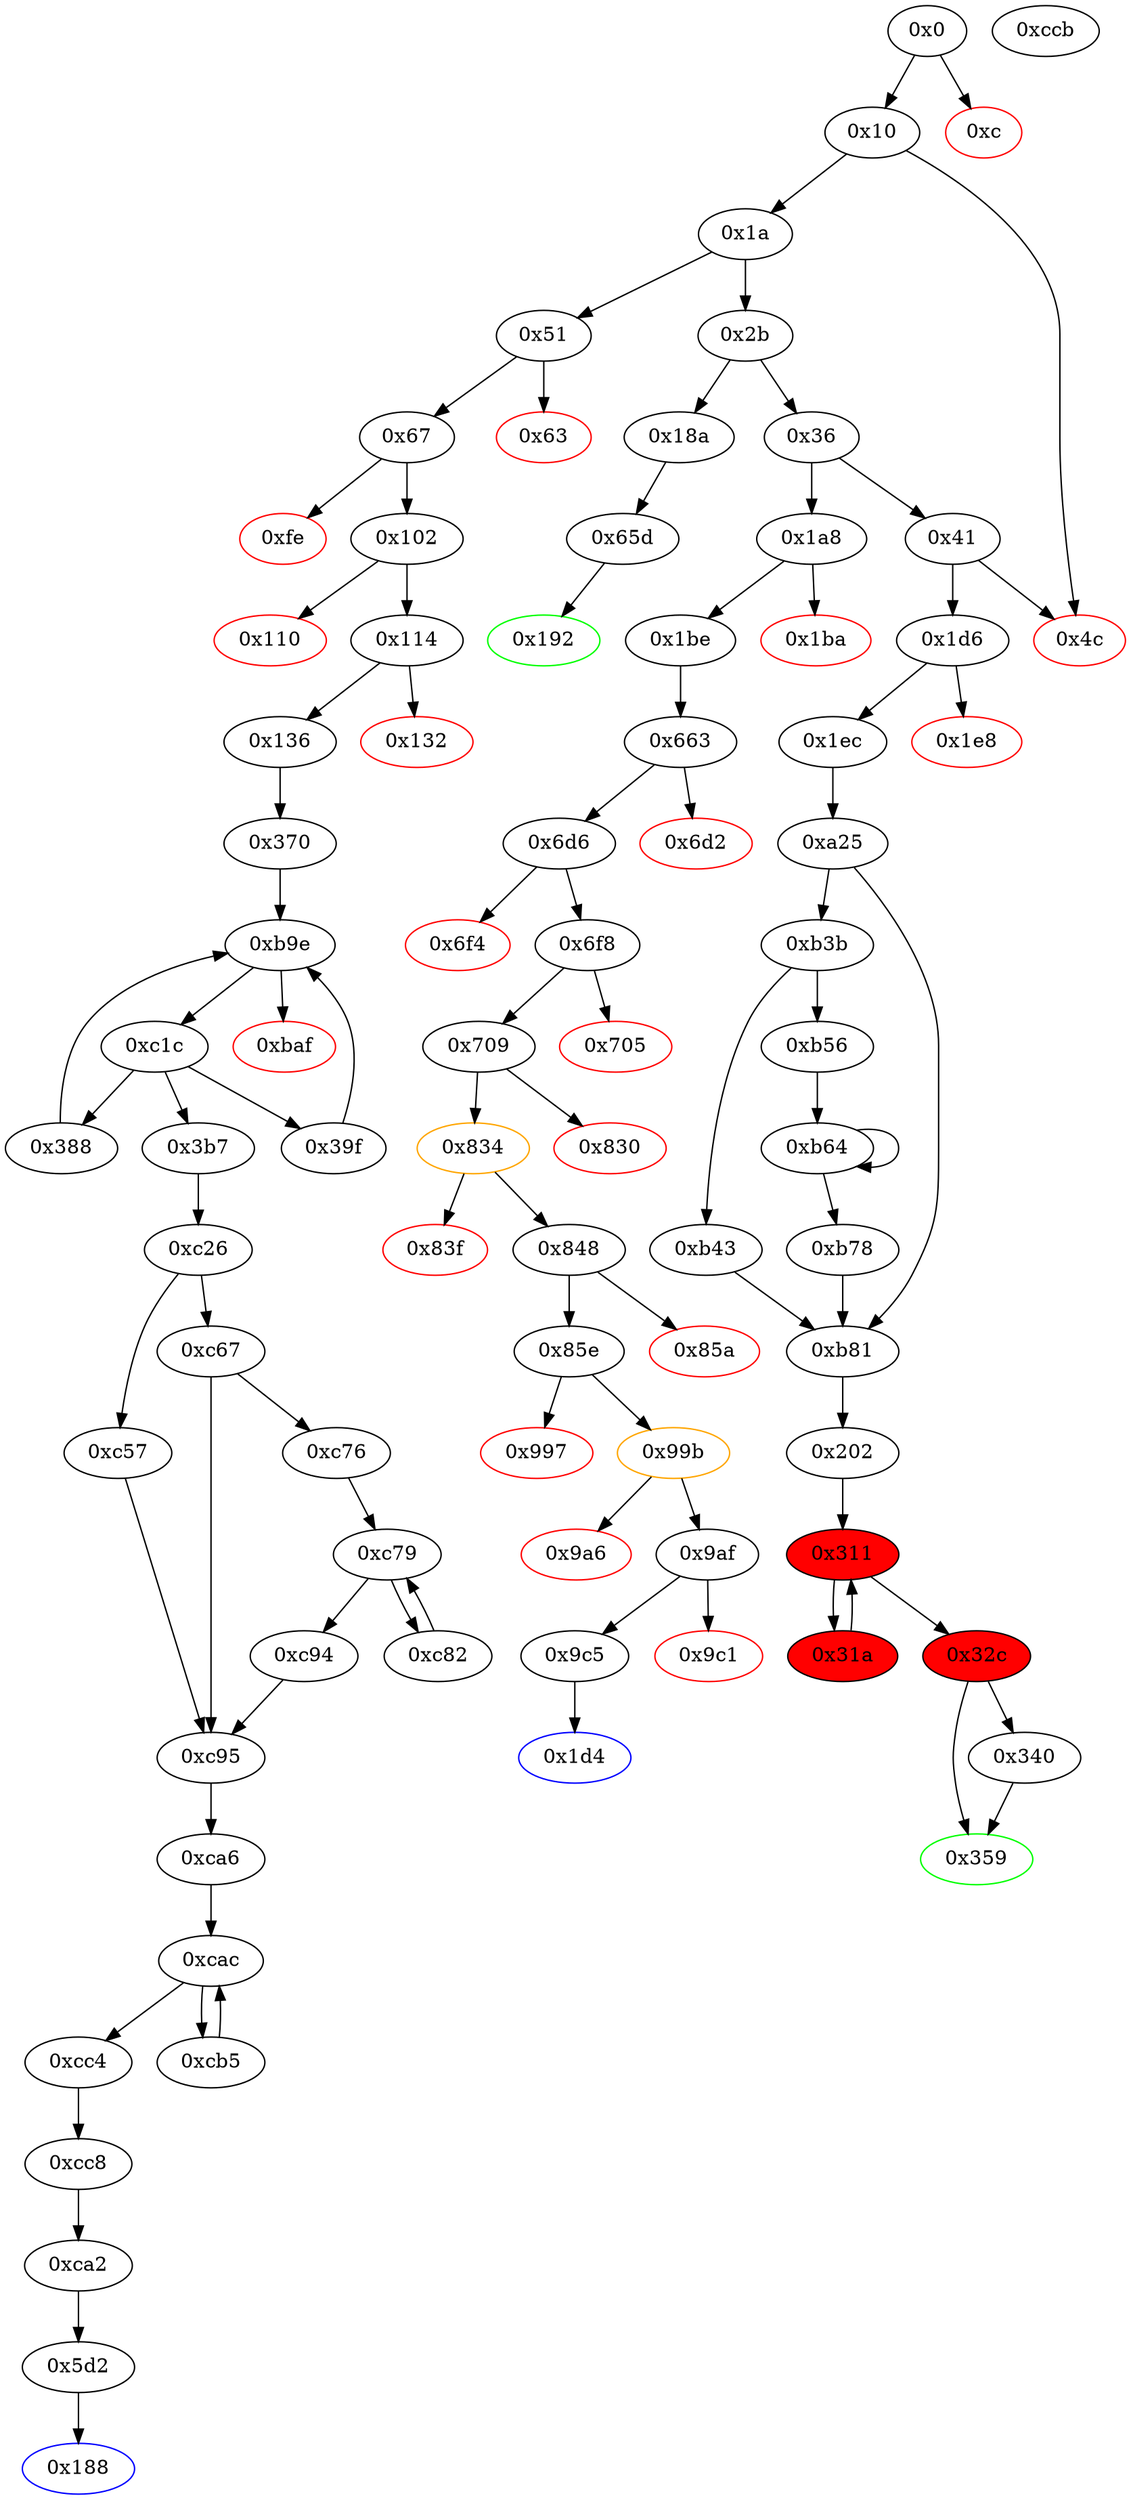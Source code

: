 digraph "" {
"0xb78" [fillcolor=white, id="0xb78", style=filled, tooltip="Block 0xb78\n[0xb78:0xb80]\n---\nPredecessors: [0xb64]\nSuccessors: [0xb81]\n---\n0xb78 DUP3\n0xb79 SWAP1\n0xb7a SUB\n0xb7b PUSH1 0x1f\n0xb7d AND\n0xb7e DUP3\n0xb7f ADD\n0xb80 SWAP2\n---\n0xb7a: V780 = SUB V777 V768\n0xb7b: V781 = 0x1f\n0xb7d: V782 = AND 0x1f V780\n0xb7f: V783 = ADD V768 V782\n---\nEntry stack: [V13, 0x202, V679, V682, V691, V700, V703, V712, V715, V718, V669, V740, V720, V731, V768, V775, V777]\nStack pops: 3\nStack additions: [V783, S1, S2]\nExit stack: [V13, 0x202, V679, V682, V691, V700, V703, V712, V715, V718, V669, V740, V720, V731, V783, V775, V768]\n\nDef sites:\nV13: {0x1a.0x1f}\n0x202: {0x1d6.0x1d7}\nV679: {0xa25.0xa5e}\nV682: {0xa25.0xa64}\nV691: {0xa25.0xa8a}\nV700: {0xa25.0xab0}\nV703: {0xa25.0xab6}\nV712: {0xa25.0xadc}\nV715: {0xa25.0xae2}\nV718: {0xa25.0xae8}\nV669: {0xa25.0xa33}\nV740: {0xa25.0xb10}\nV720: {0xa25.0xaed}\nV731: {0xa25.0xb00}\nV768: {0xb56.0xb58}\nV775: {0xb64.0xb6c}\nV777: {0xb64.0xb70}\n"];
"0x4c" [color=red, fillcolor=white, id="0x4c", style=filled, tooltip="Block 0x4c\n[0x4c:0x50]\n---\nPredecessors: [0x10, 0x41]\nSuccessors: []\n---\n0x4c JUMPDEST\n0x4d PUSH1 0x0\n0x4f DUP1\n0x50 REVERT\n---\n0x4c: JUMPDEST \n0x4d: V26 = 0x0\n0x50: REVERT 0x0 0x0\n---\nEntry stack: [V13]\nStack pops: 0\nStack additions: []\nExit stack: [V13]\n\nDef sites:\nV13: {0x1a.0x1f}\n"];
"0x99b" [color=orange, fillcolor=white, id="0x99b", style=filled, tooltip="Block 0x99b\n[0x99b:0x9a5]\n---\nPredecessors: [0x85e]\nSuccessors: [0x9a6, 0x9af]\n---\n0x99b JUMPDEST\n0x99c POP\n0x99d GAS\n0x99e CALL\n0x99f ISZERO\n0x9a0 DUP1\n0x9a1 ISZERO\n0x9a2 PUSH2 0x9af\n0x9a5 JUMPI\n---\n0x99b: JUMPDEST \n0x99d: V622 = GAS\n0x99e: V623 = CALL V622 V567 0x0 V614 V615 V614 0x20\n0x99f: V624 = ISZERO V623\n0x9a1: V625 = ISZERO V624\n0x9a2: V626 = 0x9af\n0x9a5: JUMPI 0x9af V625\n---\nEntry stack: [V13, 0x1d4, V130, V428, V567, 0x23b872dd, V611, 0x20, V614, V615, V614, 0x0, V567, V618]\nStack pops: 7\nStack additions: [V624]\nExit stack: [V13, 0x1d4, V130, V428, V567, 0x23b872dd, V611, V624]\n\nDef sites:\nV13: {0x1a.0x1f}\n0x1d4: {0x1a8.0x1a9}\nV130: {0x1be.0x1c4}\nV428: {0x663.0x678}\nV567: {0x85e.0x8ab}\n0x23b872dd: {0x85e.0x8ac}\nV611: {0x85e.0x97c}\n0x20: {0x85e.0x982}\nV614: {0x85e.0x986}\nV615: {0x85e.0x989}\nV614: {0x85e.0x986}\n0x0: {0x85e.0x98b}\nV567: {0x85e.0x8ab}\nV618: {0x85e.0x990}\n"];
"0x202" [fillcolor=white, id="0x202", style=filled, tooltip="Block 0x202\n[0x202:0x310]\n---\nPredecessors: [0xb81]\nSuccessors: [0x311]\n---\n0x202 JUMPDEST\n0x203 PUSH1 0x40\n0x205 MLOAD\n0x206 DUP1\n0x207 DUP12\n0x208 PUSH20 0xffffffffffffffffffffffffffffffffffffffff\n0x21d AND\n0x21e PUSH20 0xffffffffffffffffffffffffffffffffffffffff\n0x233 AND\n0x234 DUP2\n0x235 MSTORE\n0x236 PUSH1 0x20\n0x238 ADD\n0x239 DUP11\n0x23a DUP2\n0x23b MSTORE\n0x23c PUSH1 0x20\n0x23e ADD\n0x23f DUP10\n0x240 PUSH20 0xffffffffffffffffffffffffffffffffffffffff\n0x255 AND\n0x256 PUSH20 0xffffffffffffffffffffffffffffffffffffffff\n0x26b AND\n0x26c DUP2\n0x26d MSTORE\n0x26e PUSH1 0x20\n0x270 ADD\n0x271 DUP9\n0x272 PUSH20 0xffffffffffffffffffffffffffffffffffffffff\n0x287 AND\n0x288 PUSH20 0xffffffffffffffffffffffffffffffffffffffff\n0x29d AND\n0x29e DUP2\n0x29f MSTORE\n0x2a0 PUSH1 0x20\n0x2a2 ADD\n0x2a3 DUP8\n0x2a4 DUP2\n0x2a5 MSTORE\n0x2a6 PUSH1 0x20\n0x2a8 ADD\n0x2a9 DUP7\n0x2aa PUSH20 0xffffffffffffffffffffffffffffffffffffffff\n0x2bf AND\n0x2c0 PUSH20 0xffffffffffffffffffffffffffffffffffffffff\n0x2d5 AND\n0x2d6 DUP2\n0x2d7 MSTORE\n0x2d8 PUSH1 0x20\n0x2da ADD\n0x2db DUP6\n0x2dc DUP2\n0x2dd MSTORE\n0x2de PUSH1 0x20\n0x2e0 ADD\n0x2e1 DUP5\n0x2e2 DUP2\n0x2e3 MSTORE\n0x2e4 PUSH1 0x20\n0x2e6 ADD\n0x2e7 DUP1\n0x2e8 PUSH1 0x20\n0x2ea ADD\n0x2eb DUP4\n0x2ec ISZERO\n0x2ed ISZERO\n0x2ee ISZERO\n0x2ef ISZERO\n0x2f0 DUP2\n0x2f1 MSTORE\n0x2f2 PUSH1 0x20\n0x2f4 ADD\n0x2f5 DUP3\n0x2f6 DUP2\n0x2f7 SUB\n0x2f8 DUP3\n0x2f9 MSTORE\n0x2fa DUP5\n0x2fb DUP2\n0x2fc DUP2\n0x2fd MLOAD\n0x2fe DUP2\n0x2ff MSTORE\n0x300 PUSH1 0x20\n0x302 ADD\n0x303 SWAP2\n0x304 POP\n0x305 DUP1\n0x306 MLOAD\n0x307 SWAP1\n0x308 PUSH1 0x20\n0x30a ADD\n0x30b SWAP1\n0x30c DUP1\n0x30d DUP4\n0x30e DUP4\n0x30f PUSH1 0x0\n---\n0x202: JUMPDEST \n0x203: V148 = 0x40\n0x205: V149 = M[0x40]\n0x208: V150 = 0xffffffffffffffffffffffffffffffffffffffff\n0x21d: V151 = AND 0xffffffffffffffffffffffffffffffffffffffff V679\n0x21e: V152 = 0xffffffffffffffffffffffffffffffffffffffff\n0x233: V153 = AND 0xffffffffffffffffffffffffffffffffffffffff V151\n0x235: M[V149] = V153\n0x236: V154 = 0x20\n0x238: V155 = ADD 0x20 V149\n0x23b: M[V155] = V682\n0x23c: V156 = 0x20\n0x23e: V157 = ADD 0x20 V155\n0x240: V158 = 0xffffffffffffffffffffffffffffffffffffffff\n0x255: V159 = AND 0xffffffffffffffffffffffffffffffffffffffff V691\n0x256: V160 = 0xffffffffffffffffffffffffffffffffffffffff\n0x26b: V161 = AND 0xffffffffffffffffffffffffffffffffffffffff V159\n0x26d: M[V157] = V161\n0x26e: V162 = 0x20\n0x270: V163 = ADD 0x20 V157\n0x272: V164 = 0xffffffffffffffffffffffffffffffffffffffff\n0x287: V165 = AND 0xffffffffffffffffffffffffffffffffffffffff V700\n0x288: V166 = 0xffffffffffffffffffffffffffffffffffffffff\n0x29d: V167 = AND 0xffffffffffffffffffffffffffffffffffffffff V165\n0x29f: M[V163] = V167\n0x2a0: V168 = 0x20\n0x2a2: V169 = ADD 0x20 V163\n0x2a5: M[V169] = V703\n0x2a6: V170 = 0x20\n0x2a8: V171 = ADD 0x20 V169\n0x2aa: V172 = 0xffffffffffffffffffffffffffffffffffffffff\n0x2bf: V173 = AND 0xffffffffffffffffffffffffffffffffffffffff V712\n0x2c0: V174 = 0xffffffffffffffffffffffffffffffffffffffff\n0x2d5: V175 = AND 0xffffffffffffffffffffffffffffffffffffffff V173\n0x2d7: M[V171] = V175\n0x2d8: V176 = 0x20\n0x2da: V177 = ADD 0x20 V171\n0x2dd: M[V177] = V715\n0x2de: V178 = 0x20\n0x2e0: V179 = ADD 0x20 V177\n0x2e3: M[V179] = V718\n0x2e4: V180 = 0x20\n0x2e6: V181 = ADD 0x20 V179\n0x2e8: V182 = 0x20\n0x2ea: V183 = ADD 0x20 V181\n0x2ec: V184 = ISZERO V792\n0x2ed: V185 = ISZERO V184\n0x2ee: V186 = ISZERO V185\n0x2ef: V187 = ISZERO V186\n0x2f1: M[V183] = V187\n0x2f2: V188 = 0x20\n0x2f4: V189 = ADD 0x20 V183\n0x2f7: V190 = SUB V189 V149\n0x2f9: M[V181] = V190\n0x2fd: V191 = M[V740]\n0x2ff: M[V189] = V191\n0x300: V192 = 0x20\n0x302: V193 = ADD 0x20 V189\n0x306: V194 = M[V740]\n0x308: V195 = 0x20\n0x30a: V196 = ADD 0x20 V740\n0x30f: V197 = 0x0\n---\nEntry stack: [V13, 0x202, V679, V682, V691, V700, V703, V712, V715, V718, V740, V792]\nStack pops: 10\nStack additions: [S9, S8, S7, S6, S5, S4, S3, S2, S1, S0, V149, V181, V193, V196, V194, V194, V193, V196, 0x0]\nExit stack: [V13, 0x202, V679, V682, V691, V700, V703, V712, V715, V718, V740, V792, V149, V181, V193, V196, V194, V194, V193, V196, 0x0]\n\nDef sites:\nV13: {0x1a.0x1f}\n0x202: {0x1d6.0x1d7}\nV679: {0xa25.0xa5e}\nV682: {0xa25.0xa64}\nV691: {0xa25.0xa8a}\nV700: {0xa25.0xab0}\nV703: {0xa25.0xab6}\nV712: {0xa25.0xadc}\nV715: {0xa25.0xae2}\nV718: {0xa25.0xae8}\nV740: {0xa25.0xb10}\nV792: {0xb81.0xb99}\n"];
"0x1a8" [fillcolor=white, id="0x1a8", style=filled, tooltip="Block 0x1a8\n[0x1a8:0x1b9]\n---\nPredecessors: [0x36]\nSuccessors: [0x1ba, 0x1be]\n---\n0x1a8 JUMPDEST\n0x1a9 PUSH2 0x1d4\n0x1ac PUSH1 0x4\n0x1ae DUP1\n0x1af CALLDATASIZE\n0x1b0 SUB\n0x1b1 PUSH1 0x20\n0x1b3 DUP2\n0x1b4 LT\n0x1b5 ISZERO\n0x1b6 PUSH2 0x1be\n0x1b9 JUMPI\n---\n0x1a8: JUMPDEST \n0x1a9: V120 = 0x1d4\n0x1ac: V121 = 0x4\n0x1af: V122 = CALLDATASIZE\n0x1b0: V123 = SUB V122 0x4\n0x1b1: V124 = 0x20\n0x1b4: V125 = LT V123 0x20\n0x1b5: V126 = ISZERO V125\n0x1b6: V127 = 0x1be\n0x1b9: JUMPI 0x1be V126\n---\nEntry stack: [V13]\nStack pops: 0\nStack additions: [0x1d4, 0x4, V123]\nExit stack: [V13, 0x1d4, 0x4, V123]\n\nDef sites:\nV13: {0x1a.0x1f}\n"];
"0x36" [fillcolor=white, id="0x36", style=filled, tooltip="Block 0x36\n[0x36:0x40]\n---\nPredecessors: [0x2b]\nSuccessors: [0x41, 0x1a8]\n---\n0x36 DUP1\n0x37 PUSH4 0xa9ab232b\n0x3c EQ\n0x3d PUSH2 0x1a8\n0x40 JUMPI\n---\n0x37: V20 = 0xa9ab232b\n0x3c: V21 = EQ 0xa9ab232b V13\n0x3d: V22 = 0x1a8\n0x40: JUMPI 0x1a8 V21\n---\nEntry stack: [V13]\nStack pops: 1\nStack additions: [S0]\nExit stack: [V13]\n\nDef sites:\nV13: {0x1a.0x1f}\n"];
"0x663" [fillcolor=white, id="0x663", style=filled, tooltip="Block 0x663\n[0x663:0x6d1]\n---\nPredecessors: [0x1be]\nSuccessors: [0x6d2, 0x6d6]\n---\n0x663 JUMPDEST\n0x664 PUSH1 0x0\n0x666 PUSH1 0x1\n0x668 PUSH1 0x0\n0x66a DUP4\n0x66b DUP2\n0x66c MSTORE\n0x66d PUSH1 0x20\n0x66f ADD\n0x670 SWAP1\n0x671 DUP2\n0x672 MSTORE\n0x673 PUSH1 0x20\n0x675 ADD\n0x676 PUSH1 0x0\n0x678 SHA3\n0x679 SWAP1\n0x67a POP\n0x67b DUP1\n0x67c PUSH1 0x3\n0x67e ADD\n0x67f PUSH1 0x0\n0x681 SWAP1\n0x682 SLOAD\n0x683 SWAP1\n0x684 PUSH2 0x100\n0x687 EXP\n0x688 SWAP1\n0x689 DIV\n0x68a PUSH20 0xffffffffffffffffffffffffffffffffffffffff\n0x69f AND\n0x6a0 PUSH20 0xffffffffffffffffffffffffffffffffffffffff\n0x6b5 AND\n0x6b6 CALLER\n0x6b7 PUSH20 0xffffffffffffffffffffffffffffffffffffffff\n0x6cc AND\n0x6cd EQ\n0x6ce PUSH2 0x6d6\n0x6d1 JUMPI\n---\n0x663: JUMPDEST \n0x664: V420 = 0x0\n0x666: V421 = 0x1\n0x668: V422 = 0x0\n0x66c: M[0x0] = V130\n0x66d: V423 = 0x20\n0x66f: V424 = ADD 0x20 0x0\n0x672: M[0x20] = 0x1\n0x673: V425 = 0x20\n0x675: V426 = ADD 0x20 0x20\n0x676: V427 = 0x0\n0x678: V428 = SHA3 0x0 0x40\n0x67c: V429 = 0x3\n0x67e: V430 = ADD 0x3 V428\n0x67f: V431 = 0x0\n0x682: V432 = S[V430]\n0x684: V433 = 0x100\n0x687: V434 = EXP 0x100 0x0\n0x689: V435 = DIV V432 0x1\n0x68a: V436 = 0xffffffffffffffffffffffffffffffffffffffff\n0x69f: V437 = AND 0xffffffffffffffffffffffffffffffffffffffff V435\n0x6a0: V438 = 0xffffffffffffffffffffffffffffffffffffffff\n0x6b5: V439 = AND 0xffffffffffffffffffffffffffffffffffffffff V437\n0x6b6: V440 = CALLER\n0x6b7: V441 = 0xffffffffffffffffffffffffffffffffffffffff\n0x6cc: V442 = AND 0xffffffffffffffffffffffffffffffffffffffff V440\n0x6cd: V443 = EQ V442 V439\n0x6ce: V444 = 0x6d6\n0x6d1: JUMPI 0x6d6 V443\n---\nEntry stack: [V13, 0x1d4, V130]\nStack pops: 1\nStack additions: [S0, V428]\nExit stack: [V13, 0x1d4, V130, V428]\n\nDef sites:\nV13: {0x1a.0x1f}\n0x1d4: {0x1a8.0x1a9}\nV130: {0x1be.0x1c4}\n"];
"0xcc4" [fillcolor=white, id="0xcc4", style=filled, tooltip="Block 0xcc4\n[0xcc4:0xcc7]\n---\nPredecessors: [0xcac]\nSuccessors: [0xcc8]\n---\n0xcc4 JUMPDEST\n0xcc5 POP\n0xcc6 SWAP1\n0xcc7 JUMP\n---\n0xcc4: JUMPDEST \n0xcc7: JUMP 0xcc8\n---\nEntry stack: [V13, S17, S16, S15, S14, S13, S12, S11, S10, S9, S8, V250, V291, 0x5d2, V384, 0xca2, 0xcc8, V834, S0]\nStack pops: 3\nStack additions: [S1]\nExit stack: [V13, S17, S16, S15, S14, S13, S12, S11, S10, S9, S8, V250, V291, 0x5d2, V384, 0xca2, V834]\n\nDef sites:\nV13: {0x1a.0x1f}\nS17: {0x51.0x52, 0x1a.0x1f}\nS16: {0x51.0x52, 0x67.0x6d}\nS15: {0x67.0x8d, 0x67.0x6d}\nS14: {0x67.0xad, 0x67.0x8d}\nS13: {0x67.0xb7, 0x67.0xad}\nS12: {0x67.0xd7, 0x67.0xb7}\nS11: {0x67.0xe1, 0x67.0xd7}\nS10: {0x67.0xe1, 0x136.0x149}\nS9: {0xb9e_0x370.0xba4, 0x136.0x149}\nS8: {0xb9e_0x388.0xba4, 0x388.0x38b, 0x370.0x371}\nV250: {0x3b7.0x3c0}\nV291: {0x3b7.0x471}\n0x5d2: {0x3b7.0x5c8}\nV384: {0x3b7.0x5bf}\n0xca2: {0xc95.0xc99}\n0xcc8: {0xca6.0xca7}\nV834: {0xc26.0xc4d}\nS0: {0xc82.0xc8e, 0xcb5.0xcbf, 0xc26.0xc43}\n"];
"0xc67" [fillcolor=white, id="0xc67", style=filled, tooltip="Block 0xc67\n[0xc67:0xc75]\n---\nPredecessors: [0xc26]\nSuccessors: [0xc76, 0xc95]\n---\n0xc67 JUMPDEST\n0xc68 DUP3\n0xc69 DUP1\n0xc6a ADD\n0xc6b PUSH1 0x1\n0xc6d ADD\n0xc6e DUP6\n0xc6f SSTORE\n0xc70 DUP3\n0xc71 ISZERO\n0xc72 PUSH2 0xc95\n0xc75 JUMPI\n---\n0xc67: JUMPDEST \n0xc6a: V845 = ADD V385 V385\n0xc6b: V846 = 0x1\n0xc6d: V847 = ADD 0x1 V845\n0xc6f: S[V384] = V847\n0xc71: V848 = ISZERO V385\n0xc72: V849 = 0xc95\n0xc75: JUMPI 0xc95 V848\n---\nEntry stack: [V13, S17, S16, S15, S14, S13, S12, S11, S10, S9, S8, V250, V291, 0x5d2, V384, V834, V385, V829, V387]\nStack pops: 5\nStack additions: [S4, S3, S2, S1, S0]\nExit stack: [V13, S17, S16, S15, S14, S13, S12, S11, S10, S9, S8, V250, V291, 0x5d2, V384, V834, V385, V829, V387]\n\nDef sites:\nV13: {0x1a.0x1f}\nS17: {0x51.0x52, 0x1a.0x1f}\nS16: {0x51.0x52, 0x67.0x6d}\nS15: {0x67.0x8d, 0x67.0x6d}\nS14: {0x67.0xad, 0x67.0x8d}\nS13: {0x67.0xb7, 0x67.0xad}\nS12: {0x67.0xd7, 0x67.0xb7}\nS11: {0x67.0xe1, 0x67.0xd7}\nS10: {0x67.0xe1, 0x136.0x149}\nS9: {0xb9e_0x370.0xba4, 0x136.0x149}\nS8: {0x388.0x38b, 0x370.0x371, 0xb9e_0x388.0xba4}\nV250: {0x3b7.0x3c0}\nV291: {0x3b7.0x471}\n0x5d2: {0x3b7.0x5c8}\nV384: {0x3b7.0x5bf}\nV834: {0xc26.0xc4d}\nV385: {0x3b7.0x5c2}\nV829: {0xc26.0xc43}\nV387: {0x3b7.0x5c6}\n"];
"0x0" [fillcolor=white, id="0x0", style=filled, tooltip="Block 0x0\n[0x0:0xb]\n---\nPredecessors: []\nSuccessors: [0xc, 0x10]\n---\n0x0 PUSH1 0x80\n0x2 PUSH1 0x40\n0x4 MSTORE\n0x5 CALLVALUE\n0x6 DUP1\n0x7 ISZERO\n0x8 PUSH2 0x10\n0xb JUMPI\n---\n0x0: V0 = 0x80\n0x2: V1 = 0x40\n0x4: M[0x40] = 0x80\n0x5: V2 = CALLVALUE\n0x7: V3 = ISZERO V2\n0x8: V4 = 0x10\n0xb: JUMPI 0x10 V3\n---\nEntry stack: []\nStack pops: 0\nStack additions: [V2]\nExit stack: [V2]\n\nDef sites:\n"];
"0x31a" [fillcolor=red, id="0x31a", style=filled, tooltip="Block 0x31a\n[0x31a:0x32b]\n---\nPredecessors: [0x311]\nSuccessors: [0x311]\n---\n0x31a DUP1\n0x31b DUP3\n0x31c ADD\n0x31d MLOAD\n0x31e DUP2\n0x31f DUP5\n0x320 ADD\n0x321 MSTORE\n0x322 PUSH1 0x20\n0x324 DUP2\n0x325 ADD\n0x326 SWAP1\n0x327 POP\n0x328 PUSH2 0x311\n0x32b JUMP\n---\n0x31c: V201 = ADD V196 S0\n0x31d: V202 = M[V201]\n0x320: V203 = ADD V193 S0\n0x321: M[V203] = V202\n0x322: V204 = 0x20\n0x325: V205 = ADD S0 0x20\n0x328: V206 = 0x311\n0x32b: JUMP 0x311\n---\nEntry stack: [V13, 0x202, V679, V682, V691, V700, V703, V712, V715, V718, V740, V792, V149, V181, V193, V196, V194, V194, V193, V196, S0]\nStack pops: 3\nStack additions: [S2, S1, V205]\nExit stack: [V13, 0x202, V679, V682, V691, V700, V703, V712, V715, V718, V740, V792, V149, V181, V193, V196, V194, V194, V193, V196, V205]\n\nDef sites:\nV13: {0x1a.0x1f}\n0x202: {0x1d6.0x1d7}\nV679: {0xa25.0xa5e}\nV682: {0xa25.0xa64}\nV691: {0xa25.0xa8a}\nV700: {0xa25.0xab0}\nV703: {0xa25.0xab6}\nV712: {0xa25.0xadc}\nV715: {0xa25.0xae2}\nV718: {0xa25.0xae8}\nV740: {0xa25.0xb10}\nV792: {0xb81.0xb99}\nV149: {0x202.0x205}\nV181: {0x202.0x2e6}\nV193: {0x202.0x302}\nV196: {0x202.0x30a}\nV194: {0x202.0x306}\nV194: {0x202.0x306}\nV193: {0x202.0x302}\nV196: {0x202.0x30a}\nS0: {0x202.0x30f, 0x31a.0x325}\n"];
"0x6d2" [color=red, fillcolor=white, id="0x6d2", style=filled, tooltip="Block 0x6d2\n[0x6d2:0x6d5]\n---\nPredecessors: [0x663]\nSuccessors: []\n---\n0x6d2 PUSH1 0x0\n0x6d4 DUP1\n0x6d5 REVERT\n---\n0x6d2: V445 = 0x0\n0x6d5: REVERT 0x0 0x0\n---\nEntry stack: [V13, 0x1d4, V130, V428]\nStack pops: 0\nStack additions: []\nExit stack: [V13, 0x1d4, V130, V428]\n\nDef sites:\nV13: {0x1a.0x1f}\n0x1d4: {0x1a8.0x1a9}\nV130: {0x1be.0x1c4}\nV428: {0x663.0x678}\n"];
"0x85e" [fillcolor=white, id="0x85e", style=filled, tooltip="Block 0x85e\n[0x85e:0x996]\n---\nPredecessors: [0x848]\nSuccessors: [0x997, 0x99b]\n---\n0x85e JUMPDEST\n0x85f DUP2\n0x860 ADD\n0x861 SWAP1\n0x862 DUP1\n0x863 DUP1\n0x864 MLOAD\n0x865 SWAP1\n0x866 PUSH1 0x20\n0x868 ADD\n0x869 SWAP1\n0x86a SWAP3\n0x86b SWAP2\n0x86c SWAP1\n0x86d POP\n0x86e POP\n0x86f POP\n0x870 POP\n0x871 DUP1\n0x872 PUSH1 0x5\n0x874 ADD\n0x875 PUSH1 0x0\n0x877 SWAP1\n0x878 SLOAD\n0x879 SWAP1\n0x87a PUSH2 0x100\n0x87d EXP\n0x87e SWAP1\n0x87f DIV\n0x880 PUSH20 0xffffffffffffffffffffffffffffffffffffffff\n0x895 AND\n0x896 PUSH20 0xffffffffffffffffffffffffffffffffffffffff\n0x8ab AND\n0x8ac PUSH4 0x23b872dd\n0x8b1 DUP3\n0x8b2 PUSH1 0x3\n0x8b4 ADD\n0x8b5 PUSH1 0x0\n0x8b7 SWAP1\n0x8b8 SLOAD\n0x8b9 SWAP1\n0x8ba PUSH2 0x100\n0x8bd EXP\n0x8be SWAP1\n0x8bf DIV\n0x8c0 PUSH20 0xffffffffffffffffffffffffffffffffffffffff\n0x8d5 AND\n0x8d6 DUP4\n0x8d7 PUSH1 0x0\n0x8d9 ADD\n0x8da PUSH1 0x0\n0x8dc SWAP1\n0x8dd SLOAD\n0x8de SWAP1\n0x8df PUSH2 0x100\n0x8e2 EXP\n0x8e3 SWAP1\n0x8e4 DIV\n0x8e5 PUSH20 0xffffffffffffffffffffffffffffffffffffffff\n0x8fa AND\n0x8fb DUP5\n0x8fc PUSH1 0x4\n0x8fe ADD\n0x8ff SLOAD\n0x900 PUSH1 0x40\n0x902 MLOAD\n0x903 DUP5\n0x904 PUSH4 0xffffffff\n0x909 AND\n0x90a PUSH1 0xe0\n0x90c SHL\n0x90d DUP2\n0x90e MSTORE\n0x90f PUSH1 0x4\n0x911 ADD\n0x912 DUP1\n0x913 DUP5\n0x914 PUSH20 0xffffffffffffffffffffffffffffffffffffffff\n0x929 AND\n0x92a PUSH20 0xffffffffffffffffffffffffffffffffffffffff\n0x93f AND\n0x940 DUP2\n0x941 MSTORE\n0x942 PUSH1 0x20\n0x944 ADD\n0x945 DUP4\n0x946 PUSH20 0xffffffffffffffffffffffffffffffffffffffff\n0x95b AND\n0x95c PUSH20 0xffffffffffffffffffffffffffffffffffffffff\n0x971 AND\n0x972 DUP2\n0x973 MSTORE\n0x974 PUSH1 0x20\n0x976 ADD\n0x977 DUP3\n0x978 DUP2\n0x979 MSTORE\n0x97a PUSH1 0x20\n0x97c ADD\n0x97d SWAP4\n0x97e POP\n0x97f POP\n0x980 POP\n0x981 POP\n0x982 PUSH1 0x20\n0x984 PUSH1 0x40\n0x986 MLOAD\n0x987 DUP1\n0x988 DUP4\n0x989 SUB\n0x98a DUP2\n0x98b PUSH1 0x0\n0x98d DUP8\n0x98e DUP1\n0x98f EXTCODESIZE\n0x990 ISZERO\n0x991 DUP1\n0x992 ISZERO\n0x993 PUSH2 0x99b\n0x996 JUMPI\n---\n0x85e: JUMPDEST \n0x860: V553 = ADD V546 V547\n0x864: V554 = M[V546]\n0x866: V555 = 0x20\n0x868: V556 = ADD 0x20 V546\n0x872: V557 = 0x5\n0x874: V558 = ADD 0x5 V428\n0x875: V559 = 0x0\n0x878: V560 = S[V558]\n0x87a: V561 = 0x100\n0x87d: V562 = EXP 0x100 0x0\n0x87f: V563 = DIV V560 0x1\n0x880: V564 = 0xffffffffffffffffffffffffffffffffffffffff\n0x895: V565 = AND 0xffffffffffffffffffffffffffffffffffffffff V563\n0x896: V566 = 0xffffffffffffffffffffffffffffffffffffffff\n0x8ab: V567 = AND 0xffffffffffffffffffffffffffffffffffffffff V565\n0x8ac: V568 = 0x23b872dd\n0x8b2: V569 = 0x3\n0x8b4: V570 = ADD 0x3 V428\n0x8b5: V571 = 0x0\n0x8b8: V572 = S[V570]\n0x8ba: V573 = 0x100\n0x8bd: V574 = EXP 0x100 0x0\n0x8bf: V575 = DIV V572 0x1\n0x8c0: V576 = 0xffffffffffffffffffffffffffffffffffffffff\n0x8d5: V577 = AND 0xffffffffffffffffffffffffffffffffffffffff V575\n0x8d7: V578 = 0x0\n0x8d9: V579 = ADD 0x0 V428\n0x8da: V580 = 0x0\n0x8dd: V581 = S[V579]\n0x8df: V582 = 0x100\n0x8e2: V583 = EXP 0x100 0x0\n0x8e4: V584 = DIV V581 0x1\n0x8e5: V585 = 0xffffffffffffffffffffffffffffffffffffffff\n0x8fa: V586 = AND 0xffffffffffffffffffffffffffffffffffffffff V584\n0x8fc: V587 = 0x4\n0x8fe: V588 = ADD 0x4 V428\n0x8ff: V589 = S[V588]\n0x900: V590 = 0x40\n0x902: V591 = M[0x40]\n0x904: V592 = 0xffffffff\n0x909: V593 = AND 0xffffffff 0x23b872dd\n0x90a: V594 = 0xe0\n0x90c: V595 = SHL 0xe0 0x23b872dd\n0x90e: M[V591] = 0x23b872dd00000000000000000000000000000000000000000000000000000000\n0x90f: V596 = 0x4\n0x911: V597 = ADD 0x4 V591\n0x914: V598 = 0xffffffffffffffffffffffffffffffffffffffff\n0x929: V599 = AND 0xffffffffffffffffffffffffffffffffffffffff V577\n0x92a: V600 = 0xffffffffffffffffffffffffffffffffffffffff\n0x93f: V601 = AND 0xffffffffffffffffffffffffffffffffffffffff V599\n0x941: M[V597] = V601\n0x942: V602 = 0x20\n0x944: V603 = ADD 0x20 V597\n0x946: V604 = 0xffffffffffffffffffffffffffffffffffffffff\n0x95b: V605 = AND 0xffffffffffffffffffffffffffffffffffffffff V586\n0x95c: V606 = 0xffffffffffffffffffffffffffffffffffffffff\n0x971: V607 = AND 0xffffffffffffffffffffffffffffffffffffffff V605\n0x973: M[V603] = V607\n0x974: V608 = 0x20\n0x976: V609 = ADD 0x20 V603\n0x979: M[V609] = V589\n0x97a: V610 = 0x20\n0x97c: V611 = ADD 0x20 V609\n0x982: V612 = 0x20\n0x984: V613 = 0x40\n0x986: V614 = M[0x40]\n0x989: V615 = SUB V611 V614\n0x98b: V616 = 0x0\n0x98f: V617 = EXTCODESIZE V567\n0x990: V618 = ISZERO V617\n0x992: V619 = ISZERO V618\n0x993: V620 = 0x99b\n0x996: JUMPI 0x99b V619\n---\nEntry stack: [V13, 0x1d4, V130, V428, V546, V547]\nStack pops: 3\nStack additions: [S2, V567, 0x23b872dd, V611, 0x20, V614, V615, V614, 0x0, V567, V618]\nExit stack: [V13, 0x1d4, V130, V428, V567, 0x23b872dd, V611, 0x20, V614, V615, V614, 0x0, V567, V618]\n\nDef sites:\nV13: {0x1a.0x1f}\n0x1d4: {0x1a8.0x1a9}\nV130: {0x1be.0x1c4}\nV428: {0x663.0x678}\nV546: {0x848.0x84f}\nV547: {0x848.0x850}\n"];
"0xc94" [fillcolor=white, id="0xc94", style=filled, tooltip="Block 0xc94\n[0xc94:0xc94]\n---\nPredecessors: [0xc79]\nSuccessors: [0xc95]\n---\n0xc94 JUMPDEST\n---\n0xc94: JUMPDEST \n---\nEntry stack: [V13, S17, S16, S15, S14, S13, S12, S11, S10, S9, S8, V250, V291, 0x5d2, V384, V834, S2, S1, V850]\nStack pops: 0\nStack additions: []\nExit stack: [V13, S17, S16, S15, S14, S13, S12, S11, S10, S9, S8, V250, V291, 0x5d2, V384, V834, S2, S1, V850]\n\nDef sites:\nV13: {0x1a.0x1f}\nS17: {0x51.0x52, 0x1a.0x1f}\nS16: {0x51.0x52, 0x67.0x6d}\nS15: {0x67.0x8d, 0x67.0x6d}\nS14: {0x67.0xad, 0x67.0x8d}\nS13: {0x67.0xb7, 0x67.0xad}\nS12: {0x67.0xd7, 0x67.0xb7}\nS11: {0x67.0xe1, 0x67.0xd7}\nS10: {0x67.0xe1, 0x136.0x149}\nS9: {0xb9e_0x370.0xba4, 0x136.0x149}\nS8: {0xb9e_0x388.0xba4, 0x388.0x38b, 0x370.0x371}\nV250: {0x3b7.0x3c0}\nV291: {0x3b7.0x471}\n0x5d2: {0x3b7.0x5c8}\nV384: {0x3b7.0x5bf}\nV834: {0xc26.0xc4d}\nS2: {0xc82.0xc89, 0x3b7.0x5c6}\nS1: {0xc82.0xc8e, 0xc26.0xc43}\nV850: {0xc76.0xc78}\n"];
"0xa25" [fillcolor=white, id="0xa25", style=filled, tooltip="Block 0xa25\n[0xa25:0xb3a]\n---\nPredecessors: [0x1ec]\nSuccessors: [0xb3b, 0xb81]\n---\n0xa25 JUMPDEST\n0xa26 PUSH1 0x1\n0xa28 PUSH1 0x20\n0xa2a MSTORE\n0xa2b DUP1\n0xa2c PUSH1 0x0\n0xa2e MSTORE\n0xa2f PUSH1 0x40\n0xa31 PUSH1 0x0\n0xa33 SHA3\n0xa34 PUSH1 0x0\n0xa36 SWAP2\n0xa37 POP\n0xa38 SWAP1\n0xa39 POP\n0xa3a DUP1\n0xa3b PUSH1 0x0\n0xa3d ADD\n0xa3e PUSH1 0x0\n0xa40 SWAP1\n0xa41 SLOAD\n0xa42 SWAP1\n0xa43 PUSH2 0x100\n0xa46 EXP\n0xa47 SWAP1\n0xa48 DIV\n0xa49 PUSH20 0xffffffffffffffffffffffffffffffffffffffff\n0xa5e AND\n0xa5f SWAP1\n0xa60 DUP1\n0xa61 PUSH1 0x1\n0xa63 ADD\n0xa64 SLOAD\n0xa65 SWAP1\n0xa66 DUP1\n0xa67 PUSH1 0x2\n0xa69 ADD\n0xa6a PUSH1 0x0\n0xa6c SWAP1\n0xa6d SLOAD\n0xa6e SWAP1\n0xa6f PUSH2 0x100\n0xa72 EXP\n0xa73 SWAP1\n0xa74 DIV\n0xa75 PUSH20 0xffffffffffffffffffffffffffffffffffffffff\n0xa8a AND\n0xa8b SWAP1\n0xa8c DUP1\n0xa8d PUSH1 0x3\n0xa8f ADD\n0xa90 PUSH1 0x0\n0xa92 SWAP1\n0xa93 SLOAD\n0xa94 SWAP1\n0xa95 PUSH2 0x100\n0xa98 EXP\n0xa99 SWAP1\n0xa9a DIV\n0xa9b PUSH20 0xffffffffffffffffffffffffffffffffffffffff\n0xab0 AND\n0xab1 SWAP1\n0xab2 DUP1\n0xab3 PUSH1 0x4\n0xab5 ADD\n0xab6 SLOAD\n0xab7 SWAP1\n0xab8 DUP1\n0xab9 PUSH1 0x5\n0xabb ADD\n0xabc PUSH1 0x0\n0xabe SWAP1\n0xabf SLOAD\n0xac0 SWAP1\n0xac1 PUSH2 0x100\n0xac4 EXP\n0xac5 SWAP1\n0xac6 DIV\n0xac7 PUSH20 0xffffffffffffffffffffffffffffffffffffffff\n0xadc AND\n0xadd SWAP1\n0xade DUP1\n0xadf PUSH1 0x6\n0xae1 ADD\n0xae2 SLOAD\n0xae3 SWAP1\n0xae4 DUP1\n0xae5 PUSH1 0x7\n0xae7 ADD\n0xae8 SLOAD\n0xae9 SWAP1\n0xaea DUP1\n0xaeb PUSH1 0x8\n0xaed ADD\n0xaee DUP1\n0xaef SLOAD\n0xaf0 PUSH1 0x1\n0xaf2 DUP2\n0xaf3 PUSH1 0x1\n0xaf5 AND\n0xaf6 ISZERO\n0xaf7 PUSH2 0x100\n0xafa MUL\n0xafb SUB\n0xafc AND\n0xafd PUSH1 0x2\n0xaff SWAP1\n0xb00 DIV\n0xb01 DUP1\n0xb02 PUSH1 0x1f\n0xb04 ADD\n0xb05 PUSH1 0x20\n0xb07 DUP1\n0xb08 SWAP2\n0xb09 DIV\n0xb0a MUL\n0xb0b PUSH1 0x20\n0xb0d ADD\n0xb0e PUSH1 0x40\n0xb10 MLOAD\n0xb11 SWAP1\n0xb12 DUP2\n0xb13 ADD\n0xb14 PUSH1 0x40\n0xb16 MSTORE\n0xb17 DUP1\n0xb18 SWAP3\n0xb19 SWAP2\n0xb1a SWAP1\n0xb1b DUP2\n0xb1c DUP2\n0xb1d MSTORE\n0xb1e PUSH1 0x20\n0xb20 ADD\n0xb21 DUP3\n0xb22 DUP1\n0xb23 SLOAD\n0xb24 PUSH1 0x1\n0xb26 DUP2\n0xb27 PUSH1 0x1\n0xb29 AND\n0xb2a ISZERO\n0xb2b PUSH2 0x100\n0xb2e MUL\n0xb2f SUB\n0xb30 AND\n0xb31 PUSH1 0x2\n0xb33 SWAP1\n0xb34 DIV\n0xb35 DUP1\n0xb36 ISZERO\n0xb37 PUSH2 0xb81\n0xb3a JUMPI\n---\n0xa25: JUMPDEST \n0xa26: V664 = 0x1\n0xa28: V665 = 0x20\n0xa2a: M[0x20] = 0x1\n0xa2c: V666 = 0x0\n0xa2e: M[0x0] = V144\n0xa2f: V667 = 0x40\n0xa31: V668 = 0x0\n0xa33: V669 = SHA3 0x0 0x40\n0xa34: V670 = 0x0\n0xa3b: V671 = 0x0\n0xa3d: V672 = ADD 0x0 V669\n0xa3e: V673 = 0x0\n0xa41: V674 = S[V672]\n0xa43: V675 = 0x100\n0xa46: V676 = EXP 0x100 0x0\n0xa48: V677 = DIV V674 0x1\n0xa49: V678 = 0xffffffffffffffffffffffffffffffffffffffff\n0xa5e: V679 = AND 0xffffffffffffffffffffffffffffffffffffffff V677\n0xa61: V680 = 0x1\n0xa63: V681 = ADD 0x1 V669\n0xa64: V682 = S[V681]\n0xa67: V683 = 0x2\n0xa69: V684 = ADD 0x2 V669\n0xa6a: V685 = 0x0\n0xa6d: V686 = S[V684]\n0xa6f: V687 = 0x100\n0xa72: V688 = EXP 0x100 0x0\n0xa74: V689 = DIV V686 0x1\n0xa75: V690 = 0xffffffffffffffffffffffffffffffffffffffff\n0xa8a: V691 = AND 0xffffffffffffffffffffffffffffffffffffffff V689\n0xa8d: V692 = 0x3\n0xa8f: V693 = ADD 0x3 V669\n0xa90: V694 = 0x0\n0xa93: V695 = S[V693]\n0xa95: V696 = 0x100\n0xa98: V697 = EXP 0x100 0x0\n0xa9a: V698 = DIV V695 0x1\n0xa9b: V699 = 0xffffffffffffffffffffffffffffffffffffffff\n0xab0: V700 = AND 0xffffffffffffffffffffffffffffffffffffffff V698\n0xab3: V701 = 0x4\n0xab5: V702 = ADD 0x4 V669\n0xab6: V703 = S[V702]\n0xab9: V704 = 0x5\n0xabb: V705 = ADD 0x5 V669\n0xabc: V706 = 0x0\n0xabf: V707 = S[V705]\n0xac1: V708 = 0x100\n0xac4: V709 = EXP 0x100 0x0\n0xac6: V710 = DIV V707 0x1\n0xac7: V711 = 0xffffffffffffffffffffffffffffffffffffffff\n0xadc: V712 = AND 0xffffffffffffffffffffffffffffffffffffffff V710\n0xadf: V713 = 0x6\n0xae1: V714 = ADD 0x6 V669\n0xae2: V715 = S[V714]\n0xae5: V716 = 0x7\n0xae7: V717 = ADD 0x7 V669\n0xae8: V718 = S[V717]\n0xaeb: V719 = 0x8\n0xaed: V720 = ADD 0x8 V669\n0xaef: V721 = S[V720]\n0xaf0: V722 = 0x1\n0xaf3: V723 = 0x1\n0xaf5: V724 = AND 0x1 V721\n0xaf6: V725 = ISZERO V724\n0xaf7: V726 = 0x100\n0xafa: V727 = MUL 0x100 V725\n0xafb: V728 = SUB V727 0x1\n0xafc: V729 = AND V728 V721\n0xafd: V730 = 0x2\n0xb00: V731 = DIV V729 0x2\n0xb02: V732 = 0x1f\n0xb04: V733 = ADD 0x1f V731\n0xb05: V734 = 0x20\n0xb09: V735 = DIV V733 0x20\n0xb0a: V736 = MUL V735 0x20\n0xb0b: V737 = 0x20\n0xb0d: V738 = ADD 0x20 V736\n0xb0e: V739 = 0x40\n0xb10: V740 = M[0x40]\n0xb13: V741 = ADD V740 V738\n0xb14: V742 = 0x40\n0xb16: M[0x40] = V741\n0xb1d: M[V740] = V731\n0xb1e: V743 = 0x20\n0xb20: V744 = ADD 0x20 V740\n0xb23: V745 = S[V720]\n0xb24: V746 = 0x1\n0xb27: V747 = 0x1\n0xb29: V748 = AND 0x1 V745\n0xb2a: V749 = ISZERO V748\n0xb2b: V750 = 0x100\n0xb2e: V751 = MUL 0x100 V749\n0xb2f: V752 = SUB V751 0x1\n0xb30: V753 = AND V752 V745\n0xb31: V754 = 0x2\n0xb34: V755 = DIV V753 0x2\n0xb36: V756 = ISZERO V755\n0xb37: V757 = 0xb81\n0xb3a: JUMPI 0xb81 V756\n---\nEntry stack: [V13, 0x202, V144]\nStack pops: 1\nStack additions: [V679, V682, V691, V700, V703, V712, V715, V718, V669, V740, V720, V731, V744, V720, V755]\nExit stack: [V13, 0x202, V679, V682, V691, V700, V703, V712, V715, V718, V669, V740, V720, V731, V744, V720, V755]\n\nDef sites:\nV13: {0x1a.0x1f}\n0x202: {0x1d6.0x1d7}\nV144: {0x1ec.0x1f2}\n"];
"0x32c" [fillcolor=red, id="0x32c", style=filled, tooltip="Block 0x32c\n[0x32c:0x33f]\n---\nPredecessors: [0x311]\nSuccessors: [0x340, 0x359]\n---\n0x32c JUMPDEST\n0x32d POP\n0x32e POP\n0x32f POP\n0x330 POP\n0x331 SWAP1\n0x332 POP\n0x333 SWAP1\n0x334 DUP2\n0x335 ADD\n0x336 SWAP1\n0x337 PUSH1 0x1f\n0x339 AND\n0x33a DUP1\n0x33b ISZERO\n0x33c PUSH2 0x359\n0x33f JUMPI\n---\n0x32c: JUMPDEST \n0x335: V207 = ADD V194 V193\n0x337: V208 = 0x1f\n0x339: V209 = AND 0x1f V194\n0x33b: V210 = ISZERO V209\n0x33c: V211 = 0x359\n0x33f: JUMPI 0x359 V210\n---\nEntry stack: [V13, 0x202, V679, V682, V691, V700, V703, V712, V715, V718, V740, V792, V149, V181, V193, V196, V194, V194, V193, V196, S0]\nStack pops: 7\nStack additions: [V207, V209]\nExit stack: [V13, 0x202, V679, V682, V691, V700, V703, V712, V715, V718, V740, V792, V149, V181, V207, V209]\n\nDef sites:\nV13: {0x1a.0x1f}\n0x202: {0x1d6.0x1d7}\nV679: {0xa25.0xa5e}\nV682: {0xa25.0xa64}\nV691: {0xa25.0xa8a}\nV700: {0xa25.0xab0}\nV703: {0xa25.0xab6}\nV712: {0xa25.0xadc}\nV715: {0xa25.0xae2}\nV718: {0xa25.0xae8}\nV740: {0xa25.0xb10}\nV792: {0xb81.0xb99}\nV149: {0x202.0x205}\nV181: {0x202.0x2e6}\nV193: {0x202.0x302}\nV196: {0x202.0x30a}\nV194: {0x202.0x306}\nV194: {0x202.0x306}\nV193: {0x202.0x302}\nV196: {0x202.0x30a}\nS0: {0x202.0x30f, 0x31a.0x325}\n"];
"0xc1c" [fillcolor=white, id="0xc1c", style=filled, tooltip="Block 0xc1c\n[0xc1c:0xc25]\n---\nPredecessors: [0xb9e]\nSuccessors: [0x388, 0x39f, 0x3b7]\n---\n0xc1c JUMPDEST\n0xc1d DUP1\n0xc1e SWAP2\n0xc1f POP\n0xc20 POP\n0xc21 SWAP3\n0xc22 SWAP2\n0xc23 POP\n0xc24 POP\n0xc25 JUMP\n---\n0xc1c: JUMPDEST \n0xc25: JUMP {0x388, 0x39f, 0x3b7}\n---\nEntry stack: [V13, S15, S14, S13, S12, S11, S10, S9, S8, S7, S6, S5, {0x388, 0x39f, 0x3b7}, S3, S2, 0x0, V794]\nStack pops: 5\nStack additions: [S0]\nExit stack: [V13, S15, S14, S13, S12, S11, S10, S9, S8, S7, S6, S5, V794]\n\nDef sites:\nV13: {0x1a.0x1f}\nS15: {0x51.0x52, 0x1a.0x1f}\nS14: {0x51.0x52, 0x1a.0x1f, 0x67.0x6d}\nS13: {0x51.0x52, 0x67.0x6d, 0x67.0x8d}\nS12: {0x67.0x8d, 0x67.0xad, 0x67.0x6d}\nS11: {0x67.0xad, 0x67.0xb7, 0x67.0x8d}\nS10: {0x67.0xb7, 0x67.0xd7, 0x67.0xad}\nS9: {0x67.0xd7, 0x67.0xe1, 0x67.0xb7}\nS8: {0x67.0xe1, 0x67.0xd7, 0x136.0x149}\nS7: {0xb9e_0x370.0xba4, 0x67.0xe1, 0x136.0x149}\nS6: {0xb9e_0x370.0xba4, 0xb9e_0x388.0xba4, 0x136.0x149, 0xb9e_0x39f.0xba4}\nS5: {0x388.0x38b, 0x370.0x371, 0xb9e_0x370.0xba4, 0xb9e_0x39f.0xba4, 0xb9e_0x388.0xba4}\n{0x388, 0x39f, 0x3b7}: {0x388.0x38d, 0x370.0x373, 0x39f.0x3a2}\nS3: {0x388.0x391, 0x370.0x37a, 0x39f.0x3a9}\nS2: {0x370.0x376, 0x39f.0x3a5, 0x67.0xe1, 0x136.0x149}\n0x0: {0xb9e.0xb9f}\nV794: {0xb9e.0xba4}\n"];
"0x830" [color=red, fillcolor=white, id="0x830", style=filled, tooltip="Block 0x830\n[0x830:0x833]\n---\nPredecessors: [0x709]\nSuccessors: []\n---\n0x830 PUSH1 0x0\n0x832 DUP1\n0x833 REVERT\n---\n0x830: V535 = 0x0\n0x833: REVERT 0x0 0x0\n---\nEntry stack: [V13, 0x1d4, V130, V428, V481, 0x23b872dd, V525, 0x20, V528, V529, V528, 0x0, V481, V532]\nStack pops: 0\nStack additions: []\nExit stack: [V13, 0x1d4, V130, V428, V481, 0x23b872dd, V525, 0x20, V528, V529, V528, 0x0, V481, V532]\n\nDef sites:\nV13: {0x1a.0x1f}\n0x1d4: {0x1a8.0x1a9}\nV130: {0x1be.0x1c4}\nV428: {0x663.0x678}\nV481: {0x709.0x744}\n0x23b872dd: {0x709.0x745}\nV525: {0x709.0x815}\n0x20: {0x709.0x81b}\nV528: {0x709.0x81f}\nV529: {0x709.0x822}\nV528: {0x709.0x81f}\n0x0: {0x709.0x824}\nV481: {0x709.0x744}\nV532: {0x709.0x829}\n"];
"0x85a" [color=red, fillcolor=white, id="0x85a", style=filled, tooltip="Block 0x85a\n[0x85a:0x85d]\n---\nPredecessors: [0x848]\nSuccessors: []\n---\n0x85a PUSH1 0x0\n0x85c DUP1\n0x85d REVERT\n---\n0x85a: V552 = 0x0\n0x85d: REVERT 0x0 0x0\n---\nEntry stack: [V13, 0x1d4, V130, V428, V546, V547]\nStack pops: 0\nStack additions: []\nExit stack: [V13, 0x1d4, V130, V428, V546, V547]\n\nDef sites:\nV13: {0x1a.0x1f}\n0x1d4: {0x1a8.0x1a9}\nV130: {0x1be.0x1c4}\nV428: {0x663.0x678}\nV546: {0x848.0x84f}\nV547: {0x848.0x850}\n"];
"0x848" [fillcolor=white, id="0x848", style=filled, tooltip="Block 0x848\n[0x848:0x859]\n---\nPredecessors: [0x834]\nSuccessors: [0x85a, 0x85e]\n---\n0x848 JUMPDEST\n0x849 POP\n0x84a POP\n0x84b POP\n0x84c POP\n0x84d PUSH1 0x40\n0x84f MLOAD\n0x850 RETURNDATASIZE\n0x851 PUSH1 0x20\n0x853 DUP2\n0x854 LT\n0x855 ISZERO\n0x856 PUSH2 0x85e\n0x859 JUMPI\n---\n0x848: JUMPDEST \n0x84d: V545 = 0x40\n0x84f: V546 = M[0x40]\n0x850: V547 = RETURNDATASIZE\n0x851: V548 = 0x20\n0x854: V549 = LT V547 0x20\n0x855: V550 = ISZERO V549\n0x856: V551 = 0x85e\n0x859: JUMPI 0x85e V550\n---\nEntry stack: [V13, 0x1d4, V130, V428, V481, 0x23b872dd, V525, V538]\nStack pops: 4\nStack additions: [V546, V547]\nExit stack: [V13, 0x1d4, V130, V428, V546, V547]\n\nDef sites:\nV13: {0x1a.0x1f}\n0x1d4: {0x1a8.0x1a9}\nV130: {0x1be.0x1c4}\nV428: {0x663.0x678}\nV481: {0x709.0x744}\n0x23b872dd: {0x709.0x745}\nV525: {0x709.0x815}\nV538: {0x834.0x838}\n"];
"0xc" [color=red, fillcolor=white, id="0xc", style=filled, tooltip="Block 0xc\n[0xc:0xf]\n---\nPredecessors: [0x0]\nSuccessors: []\n---\n0xc PUSH1 0x0\n0xe DUP1\n0xf REVERT\n---\n0xc: V5 = 0x0\n0xf: REVERT 0x0 0x0\n---\nEntry stack: [V2]\nStack pops: 0\nStack additions: []\nExit stack: [V2]\n\nDef sites:\nV2: {0x0.0x5}\n"];
"0x1e8" [color=red, fillcolor=white, id="0x1e8", style=filled, tooltip="Block 0x1e8\n[0x1e8:0x1eb]\n---\nPredecessors: [0x1d6]\nSuccessors: []\n---\n0x1e8 PUSH1 0x0\n0x1ea DUP1\n0x1eb REVERT\n---\n0x1e8: V142 = 0x0\n0x1eb: REVERT 0x0 0x0\n---\nEntry stack: [V13, 0x202, 0x4, V137]\nStack pops: 0\nStack additions: []\nExit stack: [V13, 0x202, 0x4, V137]\n\nDef sites:\nV13: {0x1a.0x1f}\n0x202: {0x1d6.0x1d7}\n0x4: {0x1d6.0x1da}\nV137: {0x1d6.0x1de}\n"];
"0x1ba" [color=red, fillcolor=white, id="0x1ba", style=filled, tooltip="Block 0x1ba\n[0x1ba:0x1bd]\n---\nPredecessors: [0x1a8]\nSuccessors: []\n---\n0x1ba PUSH1 0x0\n0x1bc DUP1\n0x1bd REVERT\n---\n0x1ba: V128 = 0x0\n0x1bd: REVERT 0x0 0x0\n---\nEntry stack: [V13, 0x1d4, 0x4, V123]\nStack pops: 0\nStack additions: []\nExit stack: [V13, 0x1d4, 0x4, V123]\n\nDef sites:\nV13: {0x1a.0x1f}\n0x1d4: {0x1a8.0x1a9}\n0x4: {0x1a8.0x1ac}\nV123: {0x1a8.0x1b0}\n"];
"0x9c5" [fillcolor=white, id="0x9c5", style=filled, tooltip="Block 0x9c5\n[0x9c5:0xa24]\n---\nPredecessors: [0x9af]\nSuccessors: [0x1d4]\n---\n0x9c5 JUMPDEST\n0x9c6 DUP2\n0x9c7 ADD\n0x9c8 SWAP1\n0x9c9 DUP1\n0x9ca DUP1\n0x9cb MLOAD\n0x9cc SWAP1\n0x9cd PUSH1 0x20\n0x9cf ADD\n0x9d0 SWAP1\n0x9d1 SWAP3\n0x9d2 SWAP2\n0x9d3 SWAP1\n0x9d4 POP\n0x9d5 POP\n0x9d6 POP\n0x9d7 POP\n0x9d8 PUSH1 0x1\n0x9da DUP2\n0x9db PUSH1 0x9\n0x9dd ADD\n0x9de PUSH1 0x0\n0x9e0 PUSH2 0x100\n0x9e3 EXP\n0x9e4 DUP2\n0x9e5 SLOAD\n0x9e6 DUP2\n0x9e7 PUSH1 0xff\n0x9e9 MUL\n0x9ea NOT\n0x9eb AND\n0x9ec SWAP1\n0x9ed DUP4\n0x9ee ISZERO\n0x9ef ISZERO\n0x9f0 MUL\n0x9f1 OR\n0x9f2 SWAP1\n0x9f3 SSTORE\n0x9f4 POP\n0x9f5 DUP2\n0x9f6 PUSH32 0xbcf6a68a2f901be4a23a41b53acd7697893a7e34def4e28acba584da75283b67\n0xa17 PUSH1 0x40\n0xa19 MLOAD\n0xa1a PUSH1 0x40\n0xa1c MLOAD\n0xa1d DUP1\n0xa1e SWAP2\n0xa1f SUB\n0xa20 SWAP1\n0xa21 LOG2\n0xa22 POP\n0xa23 POP\n0xa24 JUMP\n---\n0x9c5: JUMPDEST \n0x9c7: V639 = ADD V632 V633\n0x9cb: V640 = M[V632]\n0x9cd: V641 = 0x20\n0x9cf: V642 = ADD 0x20 V632\n0x9d8: V643 = 0x1\n0x9db: V644 = 0x9\n0x9dd: V645 = ADD 0x9 V428\n0x9de: V646 = 0x0\n0x9e0: V647 = 0x100\n0x9e3: V648 = EXP 0x100 0x0\n0x9e5: V649 = S[V645]\n0x9e7: V650 = 0xff\n0x9e9: V651 = MUL 0xff 0x1\n0x9ea: V652 = NOT 0xff\n0x9eb: V653 = AND 0xffffffffffffffffffffffffffffffffffffffffffffffffffffffffffffff00 V649\n0x9ee: V654 = ISZERO 0x1\n0x9ef: V655 = ISZERO 0x0\n0x9f0: V656 = MUL 0x1 0x1\n0x9f1: V657 = OR 0x1 V653\n0x9f3: S[V645] = V657\n0x9f6: V658 = 0xbcf6a68a2f901be4a23a41b53acd7697893a7e34def4e28acba584da75283b67\n0xa17: V659 = 0x40\n0xa19: V660 = M[0x40]\n0xa1a: V661 = 0x40\n0xa1c: V662 = M[0x40]\n0xa1f: V663 = SUB V660 V662\n0xa21: LOG V662 V663 0xbcf6a68a2f901be4a23a41b53acd7697893a7e34def4e28acba584da75283b67 V130\n0xa24: JUMP 0x1d4\n---\nEntry stack: [V13, 0x1d4, V130, V428, V632, V633]\nStack pops: 5\nStack additions: []\nExit stack: [V13]\n\nDef sites:\nV13: {0x1a.0x1f}\n0x1d4: {0x1a8.0x1a9}\nV130: {0x1be.0x1c4}\nV428: {0x663.0x678}\nV632: {0x9af.0x9b6}\nV633: {0x9af.0x9b7}\n"];
"0xb64" [fillcolor=white, id="0xb64", style=filled, tooltip="Block 0xb64\n[0xb64:0xb77]\n---\nPredecessors: [0xb56, 0xb64]\nSuccessors: [0xb64, 0xb78]\n---\n0xb64 JUMPDEST\n0xb65 DUP2\n0xb66 SLOAD\n0xb67 DUP2\n0xb68 MSTORE\n0xb69 SWAP1\n0xb6a PUSH1 0x1\n0xb6c ADD\n0xb6d SWAP1\n0xb6e PUSH1 0x20\n0xb70 ADD\n0xb71 DUP1\n0xb72 DUP4\n0xb73 GT\n0xb74 PUSH2 0xb64\n0xb77 JUMPI\n---\n0xb64: JUMPDEST \n0xb66: V773 = S[S1]\n0xb68: M[S0] = V773\n0xb6a: V774 = 0x1\n0xb6c: V775 = ADD 0x1 S1\n0xb6e: V776 = 0x20\n0xb70: V777 = ADD 0x20 S0\n0xb73: V778 = GT V768 V777\n0xb74: V779 = 0xb64\n0xb77: JUMPI 0xb64 V778\n---\nEntry stack: [V13, 0x202, V679, V682, V691, V700, V703, V712, V715, V718, V669, V740, V720, V731, V768, S1, S0]\nStack pops: 3\nStack additions: [S2, V775, V777]\nExit stack: [V13, 0x202, V679, V682, V691, V700, V703, V712, V715, V718, V669, V740, V720, V731, V768, V775, V777]\n\nDef sites:\nV13: {0x1a.0x1f}\n0x202: {0x1d6.0x1d7}\nV679: {0xa25.0xa5e}\nV682: {0xa25.0xa64}\nV691: {0xa25.0xa8a}\nV700: {0xa25.0xab0}\nV703: {0xa25.0xab6}\nV712: {0xa25.0xadc}\nV715: {0xa25.0xae2}\nV718: {0xa25.0xae8}\nV669: {0xa25.0xa33}\nV740: {0xa25.0xb10}\nV720: {0xa25.0xaed}\nV731: {0xa25.0xb00}\nV768: {0xb56.0xb58}\nS1: {0xb64.0xb6c, 0xb56.0xb62}\nS0: {0xa25.0xb20, 0xb64.0xb70}\n"];
"0x1a" [fillcolor=white, id="0x1a", style=filled, tooltip="Block 0x1a\n[0x1a:0x2a]\n---\nPredecessors: [0x10]\nSuccessors: [0x2b, 0x51]\n---\n0x1a PUSH1 0x0\n0x1c CALLDATALOAD\n0x1d PUSH1 0xe0\n0x1f SHR\n0x20 DUP1\n0x21 PUSH4 0xddddbce\n0x26 EQ\n0x27 PUSH2 0x51\n0x2a JUMPI\n---\n0x1a: V10 = 0x0\n0x1c: V11 = CALLDATALOAD 0x0\n0x1d: V12 = 0xe0\n0x1f: V13 = SHR 0xe0 V11\n0x21: V14 = 0xddddbce\n0x26: V15 = EQ 0xddddbce V13\n0x27: V16 = 0x51\n0x2a: JUMPI 0x51 V15\n---\nEntry stack: []\nStack pops: 0\nStack additions: [V13]\nExit stack: [V13]\n\nDef sites:\n"];
"0x6f8" [fillcolor=white, id="0x6f8", style=filled, tooltip="Block 0x6f8\n[0x6f8:0x704]\n---\nPredecessors: [0x6d6]\nSuccessors: [0x705, 0x709]\n---\n0x6f8 JUMPDEST\n0x6f9 DUP1\n0x6fa PUSH1 0x7\n0x6fc ADD\n0x6fd SLOAD\n0x6fe TIMESTAMP\n0x6ff GT\n0x700 ISZERO\n0x701 PUSH2 0x709\n0x704 JUMPI\n---\n0x6f8: JUMPDEST \n0x6fa: V463 = 0x7\n0x6fc: V464 = ADD 0x7 V428\n0x6fd: V465 = S[V464]\n0x6fe: V466 = TIMESTAMP\n0x6ff: V467 = GT V466 V465\n0x700: V468 = ISZERO V467\n0x701: V469 = 0x709\n0x704: JUMPI 0x709 V468\n---\nEntry stack: [V13, 0x1d4, V130, V428]\nStack pops: 1\nStack additions: [S0]\nExit stack: [V13, 0x1d4, V130, V428]\n\nDef sites:\nV13: {0x1a.0x1f}\n0x1d4: {0x1a8.0x1a9}\nV130: {0x1be.0x1c4}\nV428: {0x663.0x678}\n"];
"0x192" [color=green, fillcolor=white, id="0x192", style=filled, tooltip="Block 0x192\n[0x192:0x1a7]\n---\nPredecessors: [0x65d]\nSuccessors: []\n---\n0x192 JUMPDEST\n0x193 PUSH1 0x40\n0x195 MLOAD\n0x196 DUP1\n0x197 DUP3\n0x198 DUP2\n0x199 MSTORE\n0x19a PUSH1 0x20\n0x19c ADD\n0x19d SWAP2\n0x19e POP\n0x19f POP\n0x1a0 PUSH1 0x40\n0x1a2 MLOAD\n0x1a3 DUP1\n0x1a4 SWAP2\n0x1a5 SUB\n0x1a6 SWAP1\n0x1a7 RETURN\n---\n0x192: JUMPDEST \n0x193: V113 = 0x40\n0x195: V114 = M[0x40]\n0x199: M[V114] = V419\n0x19a: V115 = 0x20\n0x19c: V116 = ADD 0x20 V114\n0x1a0: V117 = 0x40\n0x1a2: V118 = M[0x40]\n0x1a5: V119 = SUB V116 V118\n0x1a7: RETURN V118 V119\n---\nEntry stack: [V13, 0x192, V419]\nStack pops: 1\nStack additions: []\nExit stack: [V13, 0x192]\n\nDef sites:\nV13: {0x1a.0x1f}\n0x192: {0x18a.0x18b}\nV419: {0x65d.0x660}\n"];
"0x114" [fillcolor=white, id="0x114", style=filled, tooltip="Block 0x114\n[0x114:0x131]\n---\nPredecessors: [0x102]\nSuccessors: [0x132, 0x136]\n---\n0x114 JUMPDEST\n0x115 DUP1\n0x116 CALLDATALOAD\n0x117 SWAP1\n0x118 PUSH1 0x20\n0x11a ADD\n0x11b SWAP2\n0x11c DUP5\n0x11d PUSH1 0x1\n0x11f DUP4\n0x120 MUL\n0x121 DUP5\n0x122 ADD\n0x123 GT\n0x124 PUSH5 0x100000000\n0x12a DUP4\n0x12b GT\n0x12c OR\n0x12d ISZERO\n0x12e PUSH2 0x136\n0x131 JUMPI\n---\n0x114: JUMPDEST \n0x116: V76 = CALLDATALOAD V69\n0x118: V77 = 0x20\n0x11a: V78 = ADD 0x20 V69\n0x11d: V79 = 0x1\n0x120: V80 = MUL V76 0x1\n0x122: V81 = ADD V78 V80\n0x123: V82 = GT V81 V36\n0x124: V83 = 0x100000000\n0x12b: V84 = GT V76 0x100000000\n0x12c: V85 = OR V84 V82\n0x12d: V86 = ISZERO V85\n0x12e: V87 = 0x136\n0x131: JUMPI 0x136 V86\n---\nEntry stack: [V13, 0x188, V37, V42, V47, V50, V55, V58, V36, 0x4, 0xe4, V69]\nStack pops: 4\nStack additions: [S3, S2, V78, V76, S1]\nExit stack: [V13, 0x188, V37, V42, V47, V50, V55, V58, V36, 0x4, V78, V76, 0xe4]\n\nDef sites:\nV13: {0x1a.0x1f}\n0x188: {0x51.0x52}\nV37: {0x67.0x6d}\nV42: {0x67.0x8d}\nV47: {0x67.0xad}\nV50: {0x67.0xb7}\nV55: {0x67.0xd7}\nV58: {0x67.0xe1}\nV36: {0x67.0x69}\n0x4: {0x51.0x55}\n0xe4: {0x67.0xef}\nV69: {0x102.0x104}\n"];
"0x63" [color=red, fillcolor=white, id="0x63", style=filled, tooltip="Block 0x63\n[0x63:0x66]\n---\nPredecessors: [0x51]\nSuccessors: []\n---\n0x63 PUSH1 0x0\n0x65 DUP1\n0x66 REVERT\n---\n0x63: V35 = 0x0\n0x66: REVERT 0x0 0x0\n---\nEntry stack: [V13, 0x188, 0x4, V30]\nStack pops: 0\nStack additions: []\nExit stack: [V13, 0x188, 0x4, V30]\n\nDef sites:\nV13: {0x1a.0x1f}\n0x188: {0x51.0x52}\n0x4: {0x51.0x55}\nV30: {0x51.0x59}\n"];
"0x3b7" [fillcolor=white, id="0x3b7", style=filled, tooltip="Block 0x3b7\n[0x3b7:0x5d1]\n---\nPredecessors: [0xc1c]\nSuccessors: [0xc26]\n---\n0x3b7 JUMPDEST\n0x3b8 PUSH1 0x0\n0x3ba DUP2\n0x3bb SWAP1\n0x3bc SSTORE\n0x3bd POP\n0x3be PUSH1 0x40\n0x3c0 MLOAD\n0x3c1 DUP1\n0x3c2 PUSH2 0x140\n0x3c5 ADD\n0x3c6 PUSH1 0x40\n0x3c8 MSTORE\n0x3c9 DUP1\n0x3ca CALLER\n0x3cb PUSH20 0xffffffffffffffffffffffffffffffffffffffff\n0x3e0 AND\n0x3e1 DUP2\n0x3e2 MSTORE\n0x3e3 PUSH1 0x20\n0x3e5 ADD\n0x3e6 DUP11\n0x3e7 DUP2\n0x3e8 MSTORE\n0x3e9 PUSH1 0x20\n0x3eb ADD\n0x3ec DUP10\n0x3ed PUSH20 0xffffffffffffffffffffffffffffffffffffffff\n0x402 AND\n0x403 DUP2\n0x404 MSTORE\n0x405 PUSH1 0x20\n0x407 ADD\n0x408 DUP9\n0x409 PUSH20 0xffffffffffffffffffffffffffffffffffffffff\n0x41e AND\n0x41f DUP2\n0x420 MSTORE\n0x421 PUSH1 0x20\n0x423 ADD\n0x424 DUP8\n0x425 DUP2\n0x426 MSTORE\n0x427 PUSH1 0x20\n0x429 ADD\n0x42a DUP7\n0x42b PUSH20 0xffffffffffffffffffffffffffffffffffffffff\n0x440 AND\n0x441 DUP2\n0x442 MSTORE\n0x443 PUSH1 0x20\n0x445 ADD\n0x446 DUP4\n0x447 DUP2\n0x448 MSTORE\n0x449 PUSH1 0x20\n0x44b ADD\n0x44c DUP3\n0x44d DUP2\n0x44e MSTORE\n0x44f PUSH1 0x20\n0x451 ADD\n0x452 DUP5\n0x453 DUP2\n0x454 MSTORE\n0x455 PUSH1 0x20\n0x457 ADD\n0x458 PUSH1 0x0\n0x45a ISZERO\n0x45b ISZERO\n0x45c DUP2\n0x45d MSTORE\n0x45e POP\n0x45f PUSH1 0x1\n0x461 PUSH1 0x0\n0x463 DUP5\n0x464 DUP2\n0x465 MSTORE\n0x466 PUSH1 0x20\n0x468 ADD\n0x469 SWAP1\n0x46a DUP2\n0x46b MSTORE\n0x46c PUSH1 0x20\n0x46e ADD\n0x46f PUSH1 0x0\n0x471 SHA3\n0x472 PUSH1 0x0\n0x474 DUP3\n0x475 ADD\n0x476 MLOAD\n0x477 DUP2\n0x478 PUSH1 0x0\n0x47a ADD\n0x47b PUSH1 0x0\n0x47d PUSH2 0x100\n0x480 EXP\n0x481 DUP2\n0x482 SLOAD\n0x483 DUP2\n0x484 PUSH20 0xffffffffffffffffffffffffffffffffffffffff\n0x499 MUL\n0x49a NOT\n0x49b AND\n0x49c SWAP1\n0x49d DUP4\n0x49e PUSH20 0xffffffffffffffffffffffffffffffffffffffff\n0x4b3 AND\n0x4b4 MUL\n0x4b5 OR\n0x4b6 SWAP1\n0x4b7 SSTORE\n0x4b8 POP\n0x4b9 PUSH1 0x20\n0x4bb DUP3\n0x4bc ADD\n0x4bd MLOAD\n0x4be DUP2\n0x4bf PUSH1 0x1\n0x4c1 ADD\n0x4c2 SSTORE\n0x4c3 PUSH1 0x40\n0x4c5 DUP3\n0x4c6 ADD\n0x4c7 MLOAD\n0x4c8 DUP2\n0x4c9 PUSH1 0x2\n0x4cb ADD\n0x4cc PUSH1 0x0\n0x4ce PUSH2 0x100\n0x4d1 EXP\n0x4d2 DUP2\n0x4d3 SLOAD\n0x4d4 DUP2\n0x4d5 PUSH20 0xffffffffffffffffffffffffffffffffffffffff\n0x4ea MUL\n0x4eb NOT\n0x4ec AND\n0x4ed SWAP1\n0x4ee DUP4\n0x4ef PUSH20 0xffffffffffffffffffffffffffffffffffffffff\n0x504 AND\n0x505 MUL\n0x506 OR\n0x507 SWAP1\n0x508 SSTORE\n0x509 POP\n0x50a PUSH1 0x60\n0x50c DUP3\n0x50d ADD\n0x50e MLOAD\n0x50f DUP2\n0x510 PUSH1 0x3\n0x512 ADD\n0x513 PUSH1 0x0\n0x515 PUSH2 0x100\n0x518 EXP\n0x519 DUP2\n0x51a SLOAD\n0x51b DUP2\n0x51c PUSH20 0xffffffffffffffffffffffffffffffffffffffff\n0x531 MUL\n0x532 NOT\n0x533 AND\n0x534 SWAP1\n0x535 DUP4\n0x536 PUSH20 0xffffffffffffffffffffffffffffffffffffffff\n0x54b AND\n0x54c MUL\n0x54d OR\n0x54e SWAP1\n0x54f SSTORE\n0x550 POP\n0x551 PUSH1 0x80\n0x553 DUP3\n0x554 ADD\n0x555 MLOAD\n0x556 DUP2\n0x557 PUSH1 0x4\n0x559 ADD\n0x55a SSTORE\n0x55b PUSH1 0xa0\n0x55d DUP3\n0x55e ADD\n0x55f MLOAD\n0x560 DUP2\n0x561 PUSH1 0x5\n0x563 ADD\n0x564 PUSH1 0x0\n0x566 PUSH2 0x100\n0x569 EXP\n0x56a DUP2\n0x56b SLOAD\n0x56c DUP2\n0x56d PUSH20 0xffffffffffffffffffffffffffffffffffffffff\n0x582 MUL\n0x583 NOT\n0x584 AND\n0x585 SWAP1\n0x586 DUP4\n0x587 PUSH20 0xffffffffffffffffffffffffffffffffffffffff\n0x59c AND\n0x59d MUL\n0x59e OR\n0x59f SWAP1\n0x5a0 SSTORE\n0x5a1 POP\n0x5a2 PUSH1 0xc0\n0x5a4 DUP3\n0x5a5 ADD\n0x5a6 MLOAD\n0x5a7 DUP2\n0x5a8 PUSH1 0x6\n0x5aa ADD\n0x5ab SSTORE\n0x5ac PUSH1 0xe0\n0x5ae DUP3\n0x5af ADD\n0x5b0 MLOAD\n0x5b1 DUP2\n0x5b2 PUSH1 0x7\n0x5b4 ADD\n0x5b5 SSTORE\n0x5b6 PUSH2 0x100\n0x5b9 DUP3\n0x5ba ADD\n0x5bb MLOAD\n0x5bc DUP2\n0x5bd PUSH1 0x8\n0x5bf ADD\n0x5c0 SWAP1\n0x5c1 DUP1\n0x5c2 MLOAD\n0x5c3 SWAP1\n0x5c4 PUSH1 0x20\n0x5c6 ADD\n0x5c7 SWAP1\n0x5c8 PUSH2 0x5d2\n0x5cb SWAP3\n0x5cc SWAP2\n0x5cd SWAP1\n0x5ce PUSH2 0xc26\n0x5d1 JUMP\n---\n0x3b7: JUMPDEST \n0x3b8: V248 = 0x0\n0x3bc: S[0x0] = S0\n0x3be: V249 = 0x40\n0x3c0: V250 = M[0x40]\n0x3c2: V251 = 0x140\n0x3c5: V252 = ADD 0x140 V250\n0x3c6: V253 = 0x40\n0x3c8: M[0x40] = V252\n0x3ca: V254 = CALLER\n0x3cb: V255 = 0xffffffffffffffffffffffffffffffffffffffff\n0x3e0: V256 = AND 0xffffffffffffffffffffffffffffffffffffffff V254\n0x3e2: M[V250] = V256\n0x3e3: V257 = 0x20\n0x3e5: V258 = ADD 0x20 V250\n0x3e8: M[V258] = S9\n0x3e9: V259 = 0x20\n0x3eb: V260 = ADD 0x20 V258\n0x3ed: V261 = 0xffffffffffffffffffffffffffffffffffffffff\n0x402: V262 = AND 0xffffffffffffffffffffffffffffffffffffffff S8\n0x404: M[V260] = V262\n0x405: V263 = 0x20\n0x407: V264 = ADD 0x20 V260\n0x409: V265 = 0xffffffffffffffffffffffffffffffffffffffff\n0x41e: V266 = AND 0xffffffffffffffffffffffffffffffffffffffff S7\n0x420: M[V264] = V266\n0x421: V267 = 0x20\n0x423: V268 = ADD 0x20 V264\n0x426: M[V268] = S6\n0x427: V269 = 0x20\n0x429: V270 = ADD 0x20 V268\n0x42b: V271 = 0xffffffffffffffffffffffffffffffffffffffff\n0x440: V272 = AND 0xffffffffffffffffffffffffffffffffffffffff S5\n0x442: M[V270] = V272\n0x443: V273 = 0x20\n0x445: V274 = ADD 0x20 V270\n0x448: M[V274] = S2\n0x449: V275 = 0x20\n0x44b: V276 = ADD 0x20 V274\n0x44e: M[V276] = S1\n0x44f: V277 = 0x20\n0x451: V278 = ADD 0x20 V276\n0x454: M[V278] = S3\n0x455: V279 = 0x20\n0x457: V280 = ADD 0x20 V278\n0x458: V281 = 0x0\n0x45a: V282 = ISZERO 0x0\n0x45b: V283 = ISZERO 0x1\n0x45d: M[V280] = 0x0\n0x45f: V284 = 0x1\n0x461: V285 = 0x0\n0x465: M[0x0] = S2\n0x466: V286 = 0x20\n0x468: V287 = ADD 0x20 0x0\n0x46b: M[0x20] = 0x1\n0x46c: V288 = 0x20\n0x46e: V289 = ADD 0x20 0x20\n0x46f: V290 = 0x0\n0x471: V291 = SHA3 0x0 0x40\n0x472: V292 = 0x0\n0x475: V293 = ADD V250 0x0\n0x476: V294 = M[V293]\n0x478: V295 = 0x0\n0x47a: V296 = ADD 0x0 V291\n0x47b: V297 = 0x0\n0x47d: V298 = 0x100\n0x480: V299 = EXP 0x100 0x0\n0x482: V300 = S[V296]\n0x484: V301 = 0xffffffffffffffffffffffffffffffffffffffff\n0x499: V302 = MUL 0xffffffffffffffffffffffffffffffffffffffff 0x1\n0x49a: V303 = NOT 0xffffffffffffffffffffffffffffffffffffffff\n0x49b: V304 = AND 0xffffffffffffffffffffffff0000000000000000000000000000000000000000 V300\n0x49e: V305 = 0xffffffffffffffffffffffffffffffffffffffff\n0x4b3: V306 = AND 0xffffffffffffffffffffffffffffffffffffffff V294\n0x4b4: V307 = MUL V306 0x1\n0x4b5: V308 = OR V307 V304\n0x4b7: S[V296] = V308\n0x4b9: V309 = 0x20\n0x4bc: V310 = ADD V250 0x20\n0x4bd: V311 = M[V310]\n0x4bf: V312 = 0x1\n0x4c1: V313 = ADD 0x1 V291\n0x4c2: S[V313] = V311\n0x4c3: V314 = 0x40\n0x4c6: V315 = ADD V250 0x40\n0x4c7: V316 = M[V315]\n0x4c9: V317 = 0x2\n0x4cb: V318 = ADD 0x2 V291\n0x4cc: V319 = 0x0\n0x4ce: V320 = 0x100\n0x4d1: V321 = EXP 0x100 0x0\n0x4d3: V322 = S[V318]\n0x4d5: V323 = 0xffffffffffffffffffffffffffffffffffffffff\n0x4ea: V324 = MUL 0xffffffffffffffffffffffffffffffffffffffff 0x1\n0x4eb: V325 = NOT 0xffffffffffffffffffffffffffffffffffffffff\n0x4ec: V326 = AND 0xffffffffffffffffffffffff0000000000000000000000000000000000000000 V322\n0x4ef: V327 = 0xffffffffffffffffffffffffffffffffffffffff\n0x504: V328 = AND 0xffffffffffffffffffffffffffffffffffffffff V316\n0x505: V329 = MUL V328 0x1\n0x506: V330 = OR V329 V326\n0x508: S[V318] = V330\n0x50a: V331 = 0x60\n0x50d: V332 = ADD V250 0x60\n0x50e: V333 = M[V332]\n0x510: V334 = 0x3\n0x512: V335 = ADD 0x3 V291\n0x513: V336 = 0x0\n0x515: V337 = 0x100\n0x518: V338 = EXP 0x100 0x0\n0x51a: V339 = S[V335]\n0x51c: V340 = 0xffffffffffffffffffffffffffffffffffffffff\n0x531: V341 = MUL 0xffffffffffffffffffffffffffffffffffffffff 0x1\n0x532: V342 = NOT 0xffffffffffffffffffffffffffffffffffffffff\n0x533: V343 = AND 0xffffffffffffffffffffffff0000000000000000000000000000000000000000 V339\n0x536: V344 = 0xffffffffffffffffffffffffffffffffffffffff\n0x54b: V345 = AND 0xffffffffffffffffffffffffffffffffffffffff V333\n0x54c: V346 = MUL V345 0x1\n0x54d: V347 = OR V346 V343\n0x54f: S[V335] = V347\n0x551: V348 = 0x80\n0x554: V349 = ADD V250 0x80\n0x555: V350 = M[V349]\n0x557: V351 = 0x4\n0x559: V352 = ADD 0x4 V291\n0x55a: S[V352] = V350\n0x55b: V353 = 0xa0\n0x55e: V354 = ADD V250 0xa0\n0x55f: V355 = M[V354]\n0x561: V356 = 0x5\n0x563: V357 = ADD 0x5 V291\n0x564: V358 = 0x0\n0x566: V359 = 0x100\n0x569: V360 = EXP 0x100 0x0\n0x56b: V361 = S[V357]\n0x56d: V362 = 0xffffffffffffffffffffffffffffffffffffffff\n0x582: V363 = MUL 0xffffffffffffffffffffffffffffffffffffffff 0x1\n0x583: V364 = NOT 0xffffffffffffffffffffffffffffffffffffffff\n0x584: V365 = AND 0xffffffffffffffffffffffff0000000000000000000000000000000000000000 V361\n0x587: V366 = 0xffffffffffffffffffffffffffffffffffffffff\n0x59c: V367 = AND 0xffffffffffffffffffffffffffffffffffffffff V355\n0x59d: V368 = MUL V367 0x1\n0x59e: V369 = OR V368 V365\n0x5a0: S[V357] = V369\n0x5a2: V370 = 0xc0\n0x5a5: V371 = ADD V250 0xc0\n0x5a6: V372 = M[V371]\n0x5a8: V373 = 0x6\n0x5aa: V374 = ADD 0x6 V291\n0x5ab: S[V374] = V372\n0x5ac: V375 = 0xe0\n0x5af: V376 = ADD V250 0xe0\n0x5b0: V377 = M[V376]\n0x5b2: V378 = 0x7\n0x5b4: V379 = ADD 0x7 V291\n0x5b5: S[V379] = V377\n0x5b6: V380 = 0x100\n0x5ba: V381 = ADD V250 0x100\n0x5bb: V382 = M[V381]\n0x5bd: V383 = 0x8\n0x5bf: V384 = ADD 0x8 V291\n0x5c2: V385 = M[V382]\n0x5c4: V386 = 0x20\n0x5c6: V387 = ADD 0x20 V382\n0x5c8: V388 = 0x5d2\n0x5ce: V389 = 0xc26\n0x5d1: JUMP 0xc26\n---\nEntry stack: [V13, S10, S9, S8, S7, S6, S5, S4, S3, S2, S1, S0]\nStack pops: 10\nStack additions: [S9, S8, S7, S6, S5, S4, S3, S2, S1, V250, V291, 0x5d2, V384, V387, V385]\nExit stack: [V13, S10, S9, S8, S7, S6, S5, S4, S3, S2, S1, V250, V291, 0x5d2, V384, V387, V385]\n\nDef sites:\nV13: {0x1a.0x1f}\nS10: {0x51.0x52, 0x1a.0x1f}\nS9: {0x51.0x52, 0x67.0x6d}\nS8: {0x67.0x8d, 0x67.0x6d}\nS7: {0x67.0xad, 0x67.0x8d}\nS6: {0x67.0xb7, 0x67.0xad}\nS5: {0x67.0xd7, 0x67.0xb7}\nS4: {0x67.0xe1, 0x67.0xd7}\nS3: {0x67.0xe1, 0x136.0x149}\nS2: {0xb9e_0x370.0xba4, 0x136.0x149}\nS1: {0x388.0x38b, 0x370.0x371, 0xb9e_0x388.0xba4}\nS0: {0xb9e_0x370.0xba4, 0xb9e_0x388.0xba4, 0xb9e_0x39f.0xba4}\n"];
"0x188" [color=blue, fillcolor=white, id="0x188", style=filled, tooltip="Block 0x188\n[0x188:0x189]\n---\nPredecessors: [0x5d2]\nSuccessors: []\n---\n0x188 JUMPDEST\n0x189 STOP\n---\n0x188: JUMPDEST \n0x189: STOP \n---\nEntry stack: [V13]\nStack pops: 0\nStack additions: []\nExit stack: [V13]\n\nDef sites:\nV13: {0x1a.0x1f}\n"];
"0x132" [color=red, fillcolor=white, id="0x132", style=filled, tooltip="Block 0x132\n[0x132:0x135]\n---\nPredecessors: [0x114]\nSuccessors: []\n---\n0x132 PUSH1 0x0\n0x134 DUP1\n0x135 REVERT\n---\n0x132: V88 = 0x0\n0x135: REVERT 0x0 0x0\n---\nEntry stack: [V13, 0x188, V37, V42, V47, V50, V55, V58, V36, 0x4, V78, V76, 0xe4]\nStack pops: 0\nStack additions: []\nExit stack: [V13, 0x188, V37, V42, V47, V50, V55, V58, V36, 0x4, V78, V76, 0xe4]\n\nDef sites:\nV13: {0x1a.0x1f}\n0x188: {0x51.0x52}\nV37: {0x67.0x6d}\nV42: {0x67.0x8d}\nV47: {0x67.0xad}\nV50: {0x67.0xb7}\nV55: {0x67.0xd7}\nV58: {0x67.0xe1}\nV36: {0x67.0x69}\n0x4: {0x51.0x55}\nV78: {0x114.0x11a}\nV76: {0x114.0x116}\n0xe4: {0x67.0xef}\n"];
"0x1d4" [color=blue, fillcolor=white, id="0x1d4", style=filled, tooltip="Block 0x1d4\n[0x1d4:0x1d5]\n---\nPredecessors: [0x9c5]\nSuccessors: []\n---\n0x1d4 JUMPDEST\n0x1d5 STOP\n---\n0x1d4: JUMPDEST \n0x1d5: STOP \n---\nEntry stack: [V13]\nStack pops: 0\nStack additions: []\nExit stack: [V13]\n\nDef sites:\nV13: {0x1a.0x1f}\n"];
"0xcac" [fillcolor=white, id="0xcac", style=filled, tooltip="Block 0xcac\n[0xcac:0xcb4]\n---\nPredecessors: [0xca6, 0xcb5]\nSuccessors: [0xcb5, 0xcc4]\n---\n0xcac JUMPDEST\n0xcad DUP1\n0xcae DUP3\n0xcaf GT\n0xcb0 ISZERO\n0xcb1 PUSH2 0xcc4\n0xcb4 JUMPI\n---\n0xcac: JUMPDEST \n0xcaf: V863 = GT V834 S0\n0xcb0: V864 = ISZERO V863\n0xcb1: V865 = 0xcc4\n0xcb4: JUMPI 0xcc4 V864\n---\nEntry stack: [V13, S17, S16, S15, S14, S13, S12, S11, S10, S9, S8, V250, V291, 0x5d2, V384, 0xca2, 0xcc8, V834, S0]\nStack pops: 2\nStack additions: [S1, S0]\nExit stack: [V13, S17, S16, S15, S14, S13, S12, S11, S10, S9, S8, V250, V291, 0x5d2, V384, 0xca2, 0xcc8, V834, S0]\n\nDef sites:\nV13: {0x1a.0x1f}\nS17: {0x51.0x52, 0x1a.0x1f}\nS16: {0x51.0x52, 0x67.0x6d}\nS15: {0x67.0x8d, 0x67.0x6d}\nS14: {0x67.0xad, 0x67.0x8d}\nS13: {0x67.0xb7, 0x67.0xad}\nS12: {0x67.0xd7, 0x67.0xb7}\nS11: {0x67.0xe1, 0x67.0xd7}\nS10: {0x67.0xe1, 0x136.0x149}\nS9: {0xb9e_0x370.0xba4, 0x136.0x149}\nS8: {0xb9e_0x388.0xba4, 0x388.0x38b, 0x370.0x371}\nV250: {0x3b7.0x3c0}\nV291: {0x3b7.0x471}\n0x5d2: {0x3b7.0x5c8}\nV384: {0x3b7.0x5bf}\n0xca2: {0xc95.0xc99}\n0xcc8: {0xca6.0xca7}\nV834: {0xc26.0xc4d}\nS0: {0xc82.0xc8e, 0xcb5.0xcbf, 0xc26.0xc43}\n"];
"0x9c1" [color=red, fillcolor=white, id="0x9c1", style=filled, tooltip="Block 0x9c1\n[0x9c1:0x9c4]\n---\nPredecessors: [0x9af]\nSuccessors: []\n---\n0x9c1 PUSH1 0x0\n0x9c3 DUP1\n0x9c4 REVERT\n---\n0x9c1: V638 = 0x0\n0x9c4: REVERT 0x0 0x0\n---\nEntry stack: [V13, 0x1d4, V130, V428, V632, V633]\nStack pops: 0\nStack additions: []\nExit stack: [V13, 0x1d4, V130, V428, V632, V633]\n\nDef sites:\nV13: {0x1a.0x1f}\n0x1d4: {0x1a8.0x1a9}\nV130: {0x1be.0x1c4}\nV428: {0x663.0x678}\nV632: {0x9af.0x9b6}\nV633: {0x9af.0x9b7}\n"];
"0x10" [fillcolor=white, id="0x10", style=filled, tooltip="Block 0x10\n[0x10:0x19]\n---\nPredecessors: [0x0]\nSuccessors: [0x1a, 0x4c]\n---\n0x10 JUMPDEST\n0x11 POP\n0x12 PUSH1 0x4\n0x14 CALLDATASIZE\n0x15 LT\n0x16 PUSH2 0x4c\n0x19 JUMPI\n---\n0x10: JUMPDEST \n0x12: V6 = 0x4\n0x14: V7 = CALLDATASIZE\n0x15: V8 = LT V7 0x4\n0x16: V9 = 0x4c\n0x19: JUMPI 0x4c V8\n---\nEntry stack: [V2]\nStack pops: 1\nStack additions: []\nExit stack: []\n\nDef sites:\nV2: {0x0.0x5}\n"];
"0x9af" [fillcolor=white, id="0x9af", style=filled, tooltip="Block 0x9af\n[0x9af:0x9c0]\n---\nPredecessors: [0x99b]\nSuccessors: [0x9c1, 0x9c5]\n---\n0x9af JUMPDEST\n0x9b0 POP\n0x9b1 POP\n0x9b2 POP\n0x9b3 POP\n0x9b4 PUSH1 0x40\n0x9b6 MLOAD\n0x9b7 RETURNDATASIZE\n0x9b8 PUSH1 0x20\n0x9ba DUP2\n0x9bb LT\n0x9bc ISZERO\n0x9bd PUSH2 0x9c5\n0x9c0 JUMPI\n---\n0x9af: JUMPDEST \n0x9b4: V631 = 0x40\n0x9b6: V632 = M[0x40]\n0x9b7: V633 = RETURNDATASIZE\n0x9b8: V634 = 0x20\n0x9bb: V635 = LT V633 0x20\n0x9bc: V636 = ISZERO V635\n0x9bd: V637 = 0x9c5\n0x9c0: JUMPI 0x9c5 V636\n---\nEntry stack: [V13, 0x1d4, V130, V428, V567, 0x23b872dd, V611, V624]\nStack pops: 4\nStack additions: [V632, V633]\nExit stack: [V13, 0x1d4, V130, V428, V632, V633]\n\nDef sites:\nV13: {0x1a.0x1f}\n0x1d4: {0x1a8.0x1a9}\nV130: {0x1be.0x1c4}\nV428: {0x663.0x678}\nV567: {0x85e.0x8ab}\n0x23b872dd: {0x85e.0x8ac}\nV611: {0x85e.0x97c}\nV624: {0x99b.0x99f}\n"];
"0x110" [color=red, fillcolor=white, id="0x110", style=filled, tooltip="Block 0x110\n[0x110:0x113]\n---\nPredecessors: [0x102]\nSuccessors: []\n---\n0x110 PUSH1 0x0\n0x112 DUP1\n0x113 REVERT\n---\n0x110: V75 = 0x0\n0x113: REVERT 0x0 0x0\n---\nEntry stack: [V13, 0x188, V37, V42, V47, V50, V55, V58, V36, 0x4, 0xe4, V69]\nStack pops: 0\nStack additions: []\nExit stack: [V13, 0x188, V37, V42, V47, V50, V55, V58, V36, 0x4, 0xe4, V69]\n\nDef sites:\nV13: {0x1a.0x1f}\n0x188: {0x51.0x52}\nV37: {0x67.0x6d}\nV42: {0x67.0x8d}\nV47: {0x67.0xad}\nV50: {0x67.0xb7}\nV55: {0x67.0xd7}\nV58: {0x67.0xe1}\nV36: {0x67.0x69}\n0x4: {0x51.0x55}\n0xe4: {0x67.0xef}\nV69: {0x102.0x104}\n"];
"0xb43" [fillcolor=white, id="0xb43", style=filled, tooltip="Block 0xb43\n[0xb43:0xb55]\n---\nPredecessors: [0xb3b]\nSuccessors: [0xb81]\n---\n0xb43 PUSH2 0x100\n0xb46 DUP1\n0xb47 DUP4\n0xb48 SLOAD\n0xb49 DIV\n0xb4a MUL\n0xb4b DUP4\n0xb4c MSTORE\n0xb4d SWAP2\n0xb4e PUSH1 0x20\n0xb50 ADD\n0xb51 SWAP2\n0xb52 PUSH2 0xb81\n0xb55 JUMP\n---\n0xb43: V761 = 0x100\n0xb48: V762 = S[V720]\n0xb49: V763 = DIV V762 0x100\n0xb4a: V764 = MUL V763 0x100\n0xb4c: M[V744] = V764\n0xb4e: V765 = 0x20\n0xb50: V766 = ADD 0x20 V744\n0xb52: V767 = 0xb81\n0xb55: JUMP 0xb81\n---\nEntry stack: [V13, 0x202, V679, V682, V691, V700, V703, V712, V715, V718, V669, V740, V720, V731, V744, V720, V755]\nStack pops: 3\nStack additions: [V766, S1, S0]\nExit stack: [V13, 0x202, V679, V682, V691, V700, V703, V712, V715, V718, V669, V740, V720, V731, V766, V720, V755]\n\nDef sites:\nV13: {0x1a.0x1f}\n0x202: {0x1d6.0x1d7}\nV679: {0xa25.0xa5e}\nV682: {0xa25.0xa64}\nV691: {0xa25.0xa8a}\nV700: {0xa25.0xab0}\nV703: {0xa25.0xab6}\nV712: {0xa25.0xadc}\nV715: {0xa25.0xae2}\nV718: {0xa25.0xae8}\nV669: {0xa25.0xa33}\nV740: {0xa25.0xb10}\nV720: {0xa25.0xaed}\nV731: {0xa25.0xb00}\nV744: {0xa25.0xb20}\nV720: {0xa25.0xaed}\nV755: {0xa25.0xb34}\n"];
"0x102" [fillcolor=white, id="0x102", style=filled, tooltip="Block 0x102\n[0x102:0x10f]\n---\nPredecessors: [0x67]\nSuccessors: [0x110, 0x114]\n---\n0x102 JUMPDEST\n0x103 DUP3\n0x104 ADD\n0x105 DUP4\n0x106 PUSH1 0x20\n0x108 DUP3\n0x109 ADD\n0x10a GT\n0x10b ISZERO\n0x10c PUSH2 0x114\n0x10f JUMPI\n---\n0x102: JUMPDEST \n0x104: V69 = ADD 0x4 V61\n0x106: V70 = 0x20\n0x109: V71 = ADD V69 0x20\n0x10a: V72 = GT V71 V36\n0x10b: V73 = ISZERO V72\n0x10c: V74 = 0x114\n0x10f: JUMPI 0x114 V73\n---\nEntry stack: [V13, 0x188, V37, V42, V47, V50, V55, V58, V36, 0x4, 0xe4, V61]\nStack pops: 4\nStack additions: [S3, S2, S1, V69]\nExit stack: [V13, 0x188, V37, V42, V47, V50, V55, V58, V36, 0x4, 0xe4, V69]\n\nDef sites:\nV13: {0x1a.0x1f}\n0x188: {0x51.0x52}\nV37: {0x67.0x6d}\nV42: {0x67.0x8d}\nV47: {0x67.0xad}\nV50: {0x67.0xb7}\nV55: {0x67.0xd7}\nV58: {0x67.0xe1}\nV36: {0x67.0x69}\n0x4: {0x51.0x55}\n0xe4: {0x67.0xef}\nV61: {0x67.0xeb}\n"];
"0x51" [fillcolor=white, id="0x51", style=filled, tooltip="Block 0x51\n[0x51:0x62]\n---\nPredecessors: [0x1a]\nSuccessors: [0x63, 0x67]\n---\n0x51 JUMPDEST\n0x52 PUSH2 0x188\n0x55 PUSH1 0x4\n0x57 DUP1\n0x58 CALLDATASIZE\n0x59 SUB\n0x5a PUSH1 0xe0\n0x5c DUP2\n0x5d LT\n0x5e ISZERO\n0x5f PUSH2 0x67\n0x62 JUMPI\n---\n0x51: JUMPDEST \n0x52: V27 = 0x188\n0x55: V28 = 0x4\n0x58: V29 = CALLDATASIZE\n0x59: V30 = SUB V29 0x4\n0x5a: V31 = 0xe0\n0x5d: V32 = LT V30 0xe0\n0x5e: V33 = ISZERO V32\n0x5f: V34 = 0x67\n0x62: JUMPI 0x67 V33\n---\nEntry stack: [V13]\nStack pops: 0\nStack additions: [0x188, 0x4, V30]\nExit stack: [V13, 0x188, 0x4, V30]\n\nDef sites:\nV13: {0x1a.0x1f}\n"];
"0xbaf" [color=red, fillcolor=white, id="0xbaf", style=filled, tooltip="Block 0xbaf\n[0xbaf:0xc1b]\n---\nPredecessors: [0xb9e]\nSuccessors: []\n---\n0xbaf PUSH1 0x40\n0xbb1 MLOAD\n0xbb2 PUSH32 0x8c379a000000000000000000000000000000000000000000000000000000000\n0xbd3 DUP2\n0xbd4 MSTORE\n0xbd5 PUSH1 0x4\n0xbd7 ADD\n0xbd8 DUP1\n0xbd9 DUP1\n0xbda PUSH1 0x20\n0xbdc ADD\n0xbdd DUP3\n0xbde DUP2\n0xbdf SUB\n0xbe0 DUP3\n0xbe1 MSTORE\n0xbe2 PUSH1 0x1b\n0xbe4 DUP2\n0xbe5 MSTORE\n0xbe6 PUSH1 0x20\n0xbe8 ADD\n0xbe9 DUP1\n0xbea PUSH32 0x536166654d6174683a206164646974696f6e206f766572666c6f770000000000\n0xc0b DUP2\n0xc0c MSTORE\n0xc0d POP\n0xc0e PUSH1 0x20\n0xc10 ADD\n0xc11 SWAP2\n0xc12 POP\n0xc13 POP\n0xc14 PUSH1 0x40\n0xc16 MLOAD\n0xc17 DUP1\n0xc18 SWAP2\n0xc19 SUB\n0xc1a SWAP1\n0xc1b REVERT\n---\n0xbaf: V798 = 0x40\n0xbb1: V799 = M[0x40]\n0xbb2: V800 = 0x8c379a000000000000000000000000000000000000000000000000000000000\n0xbd4: M[V799] = 0x8c379a000000000000000000000000000000000000000000000000000000000\n0xbd5: V801 = 0x4\n0xbd7: V802 = ADD 0x4 V799\n0xbda: V803 = 0x20\n0xbdc: V804 = ADD 0x20 V802\n0xbdf: V805 = SUB V804 V802\n0xbe1: M[V802] = V805\n0xbe2: V806 = 0x1b\n0xbe5: M[V804] = 0x1b\n0xbe6: V807 = 0x20\n0xbe8: V808 = ADD 0x20 V804\n0xbea: V809 = 0x536166654d6174683a206164646974696f6e206f766572666c6f770000000000\n0xc0c: M[V808] = 0x536166654d6174683a206164646974696f6e206f766572666c6f770000000000\n0xc0e: V810 = 0x20\n0xc10: V811 = ADD 0x20 V808\n0xc14: V812 = 0x40\n0xc16: V813 = M[0x40]\n0xc19: V814 = SUB V811 V813\n0xc1b: REVERT V813 V814\n---\nEntry stack: [V13, S15, S14, S13, S12, S11, S10, S9, S8, S7, S6, S5, {0x388, 0x39f, 0x3b7}, S3, S2, 0x0, V794]\nStack pops: 0\nStack additions: []\nExit stack: [V13, S15, S14, S13, S12, S11, S10, S9, S8, S7, S6, S5, {0x388, 0x39f, 0x3b7}, S3, S2, 0x0, V794]\n\nDef sites:\nV13: {0x1a.0x1f}\nS15: {0x51.0x52, 0x1a.0x1f}\nS14: {0x51.0x52, 0x1a.0x1f, 0x67.0x6d}\nS13: {0x51.0x52, 0x67.0x6d, 0x67.0x8d}\nS12: {0x67.0x8d, 0x67.0xad, 0x67.0x6d}\nS11: {0x67.0xad, 0x67.0xb7, 0x67.0x8d}\nS10: {0x67.0xb7, 0x67.0xd7, 0x67.0xad}\nS9: {0x67.0xd7, 0x67.0xe1, 0x67.0xb7}\nS8: {0x67.0xe1, 0x67.0xd7, 0x136.0x149}\nS7: {0xb9e_0x370.0xba4, 0x67.0xe1, 0x136.0x149}\nS6: {0xb9e_0x370.0xba4, 0xb9e_0x388.0xba4, 0x136.0x149, 0xb9e_0x39f.0xba4}\nS5: {0x388.0x38b, 0x370.0x371, 0xb9e_0x370.0xba4, 0xb9e_0x39f.0xba4, 0xb9e_0x388.0xba4}\n{0x388, 0x39f, 0x3b7}: {0x388.0x38d, 0x370.0x373, 0x39f.0x3a2}\nS3: {0x388.0x391, 0x370.0x37a, 0x39f.0x3a9}\nS2: {0x370.0x376, 0x39f.0x3a5, 0x67.0xe1, 0x136.0x149}\n0x0: {0xb9e.0xb9f}\nV794: {0xb9e.0xba4}\n"];
"0x39f" [fillcolor=white, id="0x39f", style=filled, tooltip="Block 0x39f\n[0x39f:0x3b6]\n---\nPredecessors: [0xc1c]\nSuccessors: [0xb9e]\n---\n0x39f JUMPDEST\n0x3a0 SWAP1\n0x3a1 POP\n0x3a2 PUSH2 0x3b7\n0x3a5 PUSH1 0x1\n0x3a7 PUSH1 0x0\n0x3a9 SLOAD\n0x3aa PUSH2 0xb9e\n0x3ad SWAP1\n0x3ae SWAP2\n0x3af SWAP1\n0x3b0 PUSH4 0xffffffff\n0x3b5 AND\n0x3b6 JUMP\n---\n0x39f: JUMPDEST \n0x3a2: V241 = 0x3b7\n0x3a5: V242 = 0x1\n0x3a7: V243 = 0x0\n0x3a9: V244 = S[0x0]\n0x3aa: V245 = 0xb9e\n0x3b0: V246 = 0xffffffff\n0x3b5: V247 = AND 0xffffffff 0xb9e\n0x3b6: JUMP 0xb9e\n---\nEntry stack: [V13, S10, S9, S8, S7, S6, S5, S4, S3, S2, S1, S0]\nStack pops: 2\nStack additions: [S0, 0x3b7, V244, 0x1]\nExit stack: [V13, S10, S9, S8, S7, S6, S5, S4, S3, S2, S0, 0x3b7, V244, 0x1]\n\nDef sites:\nV13: {0x1a.0x1f}\nS10: {0x51.0x52, 0x1a.0x1f}\nS9: {0x51.0x52, 0x67.0x6d}\nS8: {0x67.0x8d, 0x67.0x6d}\nS7: {0x67.0xad, 0x67.0x8d}\nS6: {0x67.0xb7, 0x67.0xad}\nS5: {0x67.0xd7, 0x67.0xb7}\nS4: {0x67.0xe1, 0x67.0xd7}\nS3: {0x67.0xe1, 0x136.0x149}\nS2: {0xb9e_0x370.0xba4, 0x136.0x149}\nS1: {0x388.0x38b, 0x370.0x371, 0xb9e_0x388.0xba4}\nS0: {0xb9e_0x370.0xba4, 0xb9e_0x388.0xba4, 0xb9e_0x39f.0xba4}\n"];
"0x1d6" [fillcolor=white, id="0x1d6", style=filled, tooltip="Block 0x1d6\n[0x1d6:0x1e7]\n---\nPredecessors: [0x41]\nSuccessors: [0x1e8, 0x1ec]\n---\n0x1d6 JUMPDEST\n0x1d7 PUSH2 0x202\n0x1da PUSH1 0x4\n0x1dc DUP1\n0x1dd CALLDATASIZE\n0x1de SUB\n0x1df PUSH1 0x20\n0x1e1 DUP2\n0x1e2 LT\n0x1e3 ISZERO\n0x1e4 PUSH2 0x1ec\n0x1e7 JUMPI\n---\n0x1d6: JUMPDEST \n0x1d7: V134 = 0x202\n0x1da: V135 = 0x4\n0x1dd: V136 = CALLDATASIZE\n0x1de: V137 = SUB V136 0x4\n0x1df: V138 = 0x20\n0x1e2: V139 = LT V137 0x20\n0x1e3: V140 = ISZERO V139\n0x1e4: V141 = 0x1ec\n0x1e7: JUMPI 0x1ec V140\n---\nEntry stack: [V13]\nStack pops: 0\nStack additions: [0x202, 0x4, V137]\nExit stack: [V13, 0x202, 0x4, V137]\n\nDef sites:\nV13: {0x1a.0x1f}\n"];
"0x709" [fillcolor=white, id="0x709", style=filled, tooltip="Block 0x709\n[0x709:0x82f]\n---\nPredecessors: [0x6f8]\nSuccessors: [0x830, 0x834]\n---\n0x709 JUMPDEST\n0x70a DUP1\n0x70b PUSH1 0x2\n0x70d ADD\n0x70e PUSH1 0x0\n0x710 SWAP1\n0x711 SLOAD\n0x712 SWAP1\n0x713 PUSH2 0x100\n0x716 EXP\n0x717 SWAP1\n0x718 DIV\n0x719 PUSH20 0xffffffffffffffffffffffffffffffffffffffff\n0x72e AND\n0x72f PUSH20 0xffffffffffffffffffffffffffffffffffffffff\n0x744 AND\n0x745 PUSH4 0x23b872dd\n0x74a DUP3\n0x74b PUSH1 0x0\n0x74d ADD\n0x74e PUSH1 0x0\n0x750 SWAP1\n0x751 SLOAD\n0x752 SWAP1\n0x753 PUSH2 0x100\n0x756 EXP\n0x757 SWAP1\n0x758 DIV\n0x759 PUSH20 0xffffffffffffffffffffffffffffffffffffffff\n0x76e AND\n0x76f DUP4\n0x770 PUSH1 0x3\n0x772 ADD\n0x773 PUSH1 0x0\n0x775 SWAP1\n0x776 SLOAD\n0x777 SWAP1\n0x778 PUSH2 0x100\n0x77b EXP\n0x77c SWAP1\n0x77d DIV\n0x77e PUSH20 0xffffffffffffffffffffffffffffffffffffffff\n0x793 AND\n0x794 DUP5\n0x795 PUSH1 0x1\n0x797 ADD\n0x798 SLOAD\n0x799 PUSH1 0x40\n0x79b MLOAD\n0x79c DUP5\n0x79d PUSH4 0xffffffff\n0x7a2 AND\n0x7a3 PUSH1 0xe0\n0x7a5 SHL\n0x7a6 DUP2\n0x7a7 MSTORE\n0x7a8 PUSH1 0x4\n0x7aa ADD\n0x7ab DUP1\n0x7ac DUP5\n0x7ad PUSH20 0xffffffffffffffffffffffffffffffffffffffff\n0x7c2 AND\n0x7c3 PUSH20 0xffffffffffffffffffffffffffffffffffffffff\n0x7d8 AND\n0x7d9 DUP2\n0x7da MSTORE\n0x7db PUSH1 0x20\n0x7dd ADD\n0x7de DUP4\n0x7df PUSH20 0xffffffffffffffffffffffffffffffffffffffff\n0x7f4 AND\n0x7f5 PUSH20 0xffffffffffffffffffffffffffffffffffffffff\n0x80a AND\n0x80b DUP2\n0x80c MSTORE\n0x80d PUSH1 0x20\n0x80f ADD\n0x810 DUP3\n0x811 DUP2\n0x812 MSTORE\n0x813 PUSH1 0x20\n0x815 ADD\n0x816 SWAP4\n0x817 POP\n0x818 POP\n0x819 POP\n0x81a POP\n0x81b PUSH1 0x20\n0x81d PUSH1 0x40\n0x81f MLOAD\n0x820 DUP1\n0x821 DUP4\n0x822 SUB\n0x823 DUP2\n0x824 PUSH1 0x0\n0x826 DUP8\n0x827 DUP1\n0x828 EXTCODESIZE\n0x829 ISZERO\n0x82a DUP1\n0x82b ISZERO\n0x82c PUSH2 0x834\n0x82f JUMPI\n---\n0x709: JUMPDEST \n0x70b: V471 = 0x2\n0x70d: V472 = ADD 0x2 V428\n0x70e: V473 = 0x0\n0x711: V474 = S[V472]\n0x713: V475 = 0x100\n0x716: V476 = EXP 0x100 0x0\n0x718: V477 = DIV V474 0x1\n0x719: V478 = 0xffffffffffffffffffffffffffffffffffffffff\n0x72e: V479 = AND 0xffffffffffffffffffffffffffffffffffffffff V477\n0x72f: V480 = 0xffffffffffffffffffffffffffffffffffffffff\n0x744: V481 = AND 0xffffffffffffffffffffffffffffffffffffffff V479\n0x745: V482 = 0x23b872dd\n0x74b: V483 = 0x0\n0x74d: V484 = ADD 0x0 V428\n0x74e: V485 = 0x0\n0x751: V486 = S[V484]\n0x753: V487 = 0x100\n0x756: V488 = EXP 0x100 0x0\n0x758: V489 = DIV V486 0x1\n0x759: V490 = 0xffffffffffffffffffffffffffffffffffffffff\n0x76e: V491 = AND 0xffffffffffffffffffffffffffffffffffffffff V489\n0x770: V492 = 0x3\n0x772: V493 = ADD 0x3 V428\n0x773: V494 = 0x0\n0x776: V495 = S[V493]\n0x778: V496 = 0x100\n0x77b: V497 = EXP 0x100 0x0\n0x77d: V498 = DIV V495 0x1\n0x77e: V499 = 0xffffffffffffffffffffffffffffffffffffffff\n0x793: V500 = AND 0xffffffffffffffffffffffffffffffffffffffff V498\n0x795: V501 = 0x1\n0x797: V502 = ADD 0x1 V428\n0x798: V503 = S[V502]\n0x799: V504 = 0x40\n0x79b: V505 = M[0x40]\n0x79d: V506 = 0xffffffff\n0x7a2: V507 = AND 0xffffffff 0x23b872dd\n0x7a3: V508 = 0xe0\n0x7a5: V509 = SHL 0xe0 0x23b872dd\n0x7a7: M[V505] = 0x23b872dd00000000000000000000000000000000000000000000000000000000\n0x7a8: V510 = 0x4\n0x7aa: V511 = ADD 0x4 V505\n0x7ad: V512 = 0xffffffffffffffffffffffffffffffffffffffff\n0x7c2: V513 = AND 0xffffffffffffffffffffffffffffffffffffffff V491\n0x7c3: V514 = 0xffffffffffffffffffffffffffffffffffffffff\n0x7d8: V515 = AND 0xffffffffffffffffffffffffffffffffffffffff V513\n0x7da: M[V511] = V515\n0x7db: V516 = 0x20\n0x7dd: V517 = ADD 0x20 V511\n0x7df: V518 = 0xffffffffffffffffffffffffffffffffffffffff\n0x7f4: V519 = AND 0xffffffffffffffffffffffffffffffffffffffff V500\n0x7f5: V520 = 0xffffffffffffffffffffffffffffffffffffffff\n0x80a: V521 = AND 0xffffffffffffffffffffffffffffffffffffffff V519\n0x80c: M[V517] = V521\n0x80d: V522 = 0x20\n0x80f: V523 = ADD 0x20 V517\n0x812: M[V523] = V503\n0x813: V524 = 0x20\n0x815: V525 = ADD 0x20 V523\n0x81b: V526 = 0x20\n0x81d: V527 = 0x40\n0x81f: V528 = M[0x40]\n0x822: V529 = SUB V525 V528\n0x824: V530 = 0x0\n0x828: V531 = EXTCODESIZE V481\n0x829: V532 = ISZERO V531\n0x82b: V533 = ISZERO V532\n0x82c: V534 = 0x834\n0x82f: JUMPI 0x834 V533\n---\nEntry stack: [V13, 0x1d4, V130, V428]\nStack pops: 1\nStack additions: [S0, V481, 0x23b872dd, V525, 0x20, V528, V529, V528, 0x0, V481, V532]\nExit stack: [V13, 0x1d4, V130, V428, V481, 0x23b872dd, V525, 0x20, V528, V529, V528, 0x0, V481, V532]\n\nDef sites:\nV13: {0x1a.0x1f}\n0x1d4: {0x1a8.0x1a9}\nV130: {0x1be.0x1c4}\nV428: {0x663.0x678}\n"];
"0x136" [fillcolor=white, id="0x136", style=filled, tooltip="Block 0x136\n[0x136:0x187]\n---\nPredecessors: [0x114]\nSuccessors: [0x370]\n---\n0x136 JUMPDEST\n0x137 SWAP2\n0x138 SWAP1\n0x139 DUP1\n0x13a DUP1\n0x13b PUSH1 0x1f\n0x13d ADD\n0x13e PUSH1 0x20\n0x140 DUP1\n0x141 SWAP2\n0x142 DIV\n0x143 MUL\n0x144 PUSH1 0x20\n0x146 ADD\n0x147 PUSH1 0x40\n0x149 MLOAD\n0x14a SWAP1\n0x14b DUP2\n0x14c ADD\n0x14d PUSH1 0x40\n0x14f MSTORE\n0x150 DUP1\n0x151 SWAP4\n0x152 SWAP3\n0x153 SWAP2\n0x154 SWAP1\n0x155 DUP2\n0x156 DUP2\n0x157 MSTORE\n0x158 PUSH1 0x20\n0x15a ADD\n0x15b DUP4\n0x15c DUP4\n0x15d DUP1\n0x15e DUP3\n0x15f DUP5\n0x160 CALLDATACOPY\n0x161 PUSH1 0x0\n0x163 DUP2\n0x164 DUP5\n0x165 ADD\n0x166 MSTORE\n0x167 PUSH1 0x1f\n0x169 NOT\n0x16a PUSH1 0x1f\n0x16c DUP3\n0x16d ADD\n0x16e AND\n0x16f SWAP1\n0x170 POP\n0x171 DUP1\n0x172 DUP4\n0x173 ADD\n0x174 SWAP3\n0x175 POP\n0x176 POP\n0x177 POP\n0x178 POP\n0x179 POP\n0x17a POP\n0x17b POP\n0x17c SWAP2\n0x17d SWAP3\n0x17e SWAP2\n0x17f SWAP3\n0x180 SWAP1\n0x181 POP\n0x182 POP\n0x183 POP\n0x184 PUSH2 0x370\n0x187 JUMP\n---\n0x136: JUMPDEST \n0x13b: V89 = 0x1f\n0x13d: V90 = ADD 0x1f V76\n0x13e: V91 = 0x20\n0x142: V92 = DIV V90 0x20\n0x143: V93 = MUL V92 0x20\n0x144: V94 = 0x20\n0x146: V95 = ADD 0x20 V93\n0x147: V96 = 0x40\n0x149: V97 = M[0x40]\n0x14c: V98 = ADD V97 V95\n0x14d: V99 = 0x40\n0x14f: M[0x40] = V98\n0x157: M[V97] = V76\n0x158: V100 = 0x20\n0x15a: V101 = ADD 0x20 V97\n0x160: CALLDATACOPY V101 V78 V76\n0x161: V102 = 0x0\n0x165: V103 = ADD V101 V76\n0x166: M[V103] = 0x0\n0x167: V104 = 0x1f\n0x169: V105 = NOT 0x1f\n0x16a: V106 = 0x1f\n0x16d: V107 = ADD V76 0x1f\n0x16e: V108 = AND V107 0xffffffffffffffffffffffffffffffffffffffffffffffffffffffffffffffe0\n0x173: V109 = ADD V101 V108\n0x184: V110 = 0x370\n0x187: JUMP 0x370\n---\nEntry stack: [V13, 0x188, V37, V42, V47, V50, V55, V58, V36, 0x4, V78, V76, 0xe4]\nStack pops: 5\nStack additions: [V97]\nExit stack: [V13, 0x188, V37, V42, V47, V50, V55, V58, V97]\n\nDef sites:\nV13: {0x1a.0x1f}\n0x188: {0x51.0x52}\nV37: {0x67.0x6d}\nV42: {0x67.0x8d}\nV47: {0x67.0xad}\nV50: {0x67.0xb7}\nV55: {0x67.0xd7}\nV58: {0x67.0xe1}\nV36: {0x67.0x69}\n0x4: {0x51.0x55}\nV78: {0x114.0x11a}\nV76: {0x114.0x116}\n0xe4: {0x67.0xef}\n"];
"0x997" [color=red, fillcolor=white, id="0x997", style=filled, tooltip="Block 0x997\n[0x997:0x99a]\n---\nPredecessors: [0x85e]\nSuccessors: []\n---\n0x997 PUSH1 0x0\n0x999 DUP1\n0x99a REVERT\n---\n0x997: V621 = 0x0\n0x99a: REVERT 0x0 0x0\n---\nEntry stack: [V13, 0x1d4, V130, V428, V567, 0x23b872dd, V611, 0x20, V614, V615, V614, 0x0, V567, V618]\nStack pops: 0\nStack additions: []\nExit stack: [V13, 0x1d4, V130, V428, V567, 0x23b872dd, V611, 0x20, V614, V615, V614, 0x0, V567, V618]\n\nDef sites:\nV13: {0x1a.0x1f}\n0x1d4: {0x1a8.0x1a9}\nV130: {0x1be.0x1c4}\nV428: {0x663.0x678}\nV567: {0x85e.0x8ab}\n0x23b872dd: {0x85e.0x8ac}\nV611: {0x85e.0x97c}\n0x20: {0x85e.0x982}\nV614: {0x85e.0x986}\nV615: {0x85e.0x989}\nV614: {0x85e.0x986}\n0x0: {0x85e.0x98b}\nV567: {0x85e.0x8ab}\nV618: {0x85e.0x990}\n"];
"0xfe" [color=red, fillcolor=white, id="0xfe", style=filled, tooltip="Block 0xfe\n[0xfe:0x101]\n---\nPredecessors: [0x67]\nSuccessors: []\n---\n0xfe PUSH1 0x0\n0x100 DUP1\n0x101 REVERT\n---\n0xfe: V68 = 0x0\n0x101: REVERT 0x0 0x0\n---\nEntry stack: [V13, 0x188, V37, V42, V47, V50, V55, V58, V36, 0x4, 0xe4, V61]\nStack pops: 0\nStack additions: []\nExit stack: [V13, 0x188, V37, V42, V47, V50, V55, V58, V36, 0x4, 0xe4, V61]\n\nDef sites:\nV13: {0x1a.0x1f}\n0x188: {0x51.0x52}\nV37: {0x67.0x6d}\nV42: {0x67.0x8d}\nV47: {0x67.0xad}\nV50: {0x67.0xb7}\nV55: {0x67.0xd7}\nV58: {0x67.0xe1}\nV36: {0x67.0x69}\n0x4: {0x51.0x55}\n0xe4: {0x67.0xef}\nV61: {0x67.0xeb}\n"];
"0x9a6" [color=red, fillcolor=white, id="0x9a6", style=filled, tooltip="Block 0x9a6\n[0x9a6:0x9ae]\n---\nPredecessors: [0x99b]\nSuccessors: []\n---\n0x9a6 RETURNDATASIZE\n0x9a7 PUSH1 0x0\n0x9a9 DUP1\n0x9aa RETURNDATACOPY\n0x9ab RETURNDATASIZE\n0x9ac PUSH1 0x0\n0x9ae REVERT\n---\n0x9a6: V627 = RETURNDATASIZE\n0x9a7: V628 = 0x0\n0x9aa: RETURNDATACOPY 0x0 0x0 V627\n0x9ab: V629 = RETURNDATASIZE\n0x9ac: V630 = 0x0\n0x9ae: REVERT 0x0 V629\n---\nEntry stack: [V13, 0x1d4, V130, V428, V567, 0x23b872dd, V611, V624]\nStack pops: 0\nStack additions: []\nExit stack: [V13, 0x1d4, V130, V428, V567, 0x23b872dd, V611, V624]\n\nDef sites:\nV13: {0x1a.0x1f}\n0x1d4: {0x1a8.0x1a9}\nV130: {0x1be.0x1c4}\nV428: {0x663.0x678}\nV567: {0x85e.0x8ab}\n0x23b872dd: {0x85e.0x8ac}\nV611: {0x85e.0x97c}\nV624: {0x99b.0x99f}\n"];
"0x6d6" [fillcolor=white, id="0x6d6", style=filled, tooltip="Block 0x6d6\n[0x6d6:0x6f3]\n---\nPredecessors: [0x663]\nSuccessors: [0x6f4, 0x6f8]\n---\n0x6d6 JUMPDEST\n0x6d7 PUSH1 0x0\n0x6d9 ISZERO\n0x6da ISZERO\n0x6db DUP2\n0x6dc PUSH1 0x9\n0x6de ADD\n0x6df PUSH1 0x0\n0x6e1 SWAP1\n0x6e2 SLOAD\n0x6e3 SWAP1\n0x6e4 PUSH2 0x100\n0x6e7 EXP\n0x6e8 SWAP1\n0x6e9 DIV\n0x6ea PUSH1 0xff\n0x6ec AND\n0x6ed ISZERO\n0x6ee ISZERO\n0x6ef EQ\n0x6f0 PUSH2 0x6f8\n0x6f3 JUMPI\n---\n0x6d6: JUMPDEST \n0x6d7: V446 = 0x0\n0x6d9: V447 = ISZERO 0x0\n0x6da: V448 = ISZERO 0x1\n0x6dc: V449 = 0x9\n0x6de: V450 = ADD 0x9 V428\n0x6df: V451 = 0x0\n0x6e2: V452 = S[V450]\n0x6e4: V453 = 0x100\n0x6e7: V454 = EXP 0x100 0x0\n0x6e9: V455 = DIV V452 0x1\n0x6ea: V456 = 0xff\n0x6ec: V457 = AND 0xff V455\n0x6ed: V458 = ISZERO V457\n0x6ee: V459 = ISZERO V458\n0x6ef: V460 = EQ V459 0x0\n0x6f0: V461 = 0x6f8\n0x6f3: JUMPI 0x6f8 V460\n---\nEntry stack: [V13, 0x1d4, V130, V428]\nStack pops: 1\nStack additions: [S0]\nExit stack: [V13, 0x1d4, V130, V428]\n\nDef sites:\nV13: {0x1a.0x1f}\n0x1d4: {0x1a8.0x1a9}\nV130: {0x1be.0x1c4}\nV428: {0x663.0x678}\n"];
"0x2b" [fillcolor=white, id="0x2b", style=filled, tooltip="Block 0x2b\n[0x2b:0x35]\n---\nPredecessors: [0x1a]\nSuccessors: [0x36, 0x18a]\n---\n0x2b DUP1\n0x2c PUSH4 0x1ebe5778\n0x31 EQ\n0x32 PUSH2 0x18a\n0x35 JUMPI\n---\n0x2c: V17 = 0x1ebe5778\n0x31: V18 = EQ 0x1ebe5778 V13\n0x32: V19 = 0x18a\n0x35: JUMPI 0x18a V18\n---\nEntry stack: [V13]\nStack pops: 1\nStack additions: [S0]\nExit stack: [V13]\n\nDef sites:\nV13: {0x1a.0x1f}\n"];
"0x340" [fillcolor=white, id="0x340", style=filled, tooltip="Block 0x340\n[0x340:0x358]\n---\nPredecessors: [0x32c]\nSuccessors: [0x359]\n---\n0x340 DUP1\n0x341 DUP3\n0x342 SUB\n0x343 DUP1\n0x344 MLOAD\n0x345 PUSH1 0x1\n0x347 DUP4\n0x348 PUSH1 0x20\n0x34a SUB\n0x34b PUSH2 0x100\n0x34e EXP\n0x34f SUB\n0x350 NOT\n0x351 AND\n0x352 DUP2\n0x353 MSTORE\n0x354 PUSH1 0x20\n0x356 ADD\n0x357 SWAP2\n0x358 POP\n---\n0x342: V212 = SUB V207 V209\n0x344: V213 = M[V212]\n0x345: V214 = 0x1\n0x348: V215 = 0x20\n0x34a: V216 = SUB 0x20 V209\n0x34b: V217 = 0x100\n0x34e: V218 = EXP 0x100 V216\n0x34f: V219 = SUB V218 0x1\n0x350: V220 = NOT V219\n0x351: V221 = AND V220 V213\n0x353: M[V212] = V221\n0x354: V222 = 0x20\n0x356: V223 = ADD 0x20 V212\n---\nEntry stack: [V13, 0x202, V679, V682, V691, V700, V703, V712, V715, V718, V740, V792, V149, V181, V207, V209]\nStack pops: 2\nStack additions: [V223, S0]\nExit stack: [V13, 0x202, V679, V682, V691, V700, V703, V712, V715, V718, V740, V792, V149, V181, V223, V209]\n\nDef sites:\nV13: {0x1a.0x1f}\n0x202: {0x1d6.0x1d7}\nV679: {0xa25.0xa5e}\nV682: {0xa25.0xa64}\nV691: {0xa25.0xa8a}\nV700: {0xa25.0xab0}\nV703: {0xa25.0xab6}\nV712: {0xa25.0xadc}\nV715: {0xa25.0xae2}\nV718: {0xa25.0xae8}\nV740: {0xa25.0xb10}\nV792: {0xb81.0xb99}\nV149: {0x202.0x205}\nV181: {0x202.0x2e6}\nV207: {0x32c.0x335}\nV209: {0x32c.0x339}\n"];
"0x65d" [fillcolor=white, id="0x65d", style=filled, tooltip="Block 0x65d\n[0x65d:0x662]\n---\nPredecessors: [0x18a]\nSuccessors: [0x192]\n---\n0x65d JUMPDEST\n0x65e PUSH1 0x0\n0x660 SLOAD\n0x661 DUP2\n0x662 JUMP\n---\n0x65d: JUMPDEST \n0x65e: V418 = 0x0\n0x660: V419 = S[0x0]\n0x662: JUMP 0x192\n---\nEntry stack: [V13, 0x192]\nStack pops: 1\nStack additions: [S0, V419]\nExit stack: [V13, 0x192, V419]\n\nDef sites:\nV13: {0x1a.0x1f}\n0x192: {0x18a.0x18b}\n"];
"0x1ec" [fillcolor=white, id="0x1ec", style=filled, tooltip="Block 0x1ec\n[0x1ec:0x201]\n---\nPredecessors: [0x1d6]\nSuccessors: [0xa25]\n---\n0x1ec JUMPDEST\n0x1ed DUP2\n0x1ee ADD\n0x1ef SWAP1\n0x1f0 DUP1\n0x1f1 DUP1\n0x1f2 CALLDATALOAD\n0x1f3 SWAP1\n0x1f4 PUSH1 0x20\n0x1f6 ADD\n0x1f7 SWAP1\n0x1f8 SWAP3\n0x1f9 SWAP2\n0x1fa SWAP1\n0x1fb POP\n0x1fc POP\n0x1fd POP\n0x1fe PUSH2 0xa25\n0x201 JUMP\n---\n0x1ec: JUMPDEST \n0x1ee: V143 = ADD 0x4 V137\n0x1f2: V144 = CALLDATALOAD 0x4\n0x1f4: V145 = 0x20\n0x1f6: V146 = ADD 0x20 0x4\n0x1fe: V147 = 0xa25\n0x201: JUMP 0xa25\n---\nEntry stack: [V13, 0x202, 0x4, V137]\nStack pops: 2\nStack additions: [V144]\nExit stack: [V13, 0x202, V144]\n\nDef sites:\nV13: {0x1a.0x1f}\n0x202: {0x1d6.0x1d7}\n0x4: {0x1d6.0x1da}\nV137: {0x1d6.0x1de}\n"];
"0x6f4" [color=red, fillcolor=white, id="0x6f4", style=filled, tooltip="Block 0x6f4\n[0x6f4:0x6f7]\n---\nPredecessors: [0x6d6]\nSuccessors: []\n---\n0x6f4 PUSH1 0x0\n0x6f6 DUP1\n0x6f7 REVERT\n---\n0x6f4: V462 = 0x0\n0x6f7: REVERT 0x0 0x0\n---\nEntry stack: [V13, 0x1d4, V130, V428]\nStack pops: 0\nStack additions: []\nExit stack: [V13, 0x1d4, V130, V428]\n\nDef sites:\nV13: {0x1a.0x1f}\n0x1d4: {0x1a8.0x1a9}\nV130: {0x1be.0x1c4}\nV428: {0x663.0x678}\n"];
"0xc26" [fillcolor=white, id="0xc26", style=filled, tooltip="Block 0xc26\n[0xc26:0xc56]\n---\nPredecessors: [0x3b7]\nSuccessors: [0xc57, 0xc67]\n---\n0xc26 JUMPDEST\n0xc27 DUP3\n0xc28 DUP1\n0xc29 SLOAD\n0xc2a PUSH1 0x1\n0xc2c DUP2\n0xc2d PUSH1 0x1\n0xc2f AND\n0xc30 ISZERO\n0xc31 PUSH2 0x100\n0xc34 MUL\n0xc35 SUB\n0xc36 AND\n0xc37 PUSH1 0x2\n0xc39 SWAP1\n0xc3a DIV\n0xc3b SWAP1\n0xc3c PUSH1 0x0\n0xc3e MSTORE\n0xc3f PUSH1 0x20\n0xc41 PUSH1 0x0\n0xc43 SHA3\n0xc44 SWAP1\n0xc45 PUSH1 0x1f\n0xc47 ADD\n0xc48 PUSH1 0x20\n0xc4a SWAP1\n0xc4b DIV\n0xc4c DUP2\n0xc4d ADD\n0xc4e SWAP3\n0xc4f DUP3\n0xc50 PUSH1 0x1f\n0xc52 LT\n0xc53 PUSH2 0xc67\n0xc56 JUMPI\n---\n0xc26: JUMPDEST \n0xc29: V815 = S[V384]\n0xc2a: V816 = 0x1\n0xc2d: V817 = 0x1\n0xc2f: V818 = AND 0x1 V815\n0xc30: V819 = ISZERO V818\n0xc31: V820 = 0x100\n0xc34: V821 = MUL 0x100 V819\n0xc35: V822 = SUB V821 0x1\n0xc36: V823 = AND V822 V815\n0xc37: V824 = 0x2\n0xc3a: V825 = DIV V823 0x2\n0xc3c: V826 = 0x0\n0xc3e: M[0x0] = V384\n0xc3f: V827 = 0x20\n0xc41: V828 = 0x0\n0xc43: V829 = SHA3 0x0 0x20\n0xc45: V830 = 0x1f\n0xc47: V831 = ADD 0x1f V825\n0xc48: V832 = 0x20\n0xc4b: V833 = DIV V831 0x20\n0xc4d: V834 = ADD V829 V833\n0xc50: V835 = 0x1f\n0xc52: V836 = LT 0x1f V385\n0xc53: V837 = 0xc67\n0xc56: JUMPI 0xc67 V836\n---\nEntry stack: [V13, S15, S14, S13, S12, S11, S10, S9, S8, S7, S6, V250, V291, 0x5d2, V384, V387, V385]\nStack pops: 3\nStack additions: [S2, V834, S0, V829, S1]\nExit stack: [V13, S15, S14, S13, S12, S11, S10, S9, S8, S7, S6, V250, V291, 0x5d2, V384, V834, V385, V829, V387]\n\nDef sites:\nV13: {0x1a.0x1f}\nS15: {0x51.0x52, 0x1a.0x1f}\nS14: {0x51.0x52, 0x67.0x6d}\nS13: {0x67.0x8d, 0x67.0x6d}\nS12: {0x67.0xad, 0x67.0x8d}\nS11: {0x67.0xb7, 0x67.0xad}\nS10: {0x67.0xd7, 0x67.0xb7}\nS9: {0x67.0xe1, 0x67.0xd7}\nS8: {0x67.0xe1, 0x136.0x149}\nS7: {0xb9e_0x370.0xba4, 0x136.0x149}\nS6: {0x388.0x38b, 0x370.0x371, 0xb9e_0x388.0xba4}\nV250: {0x3b7.0x3c0}\nV291: {0x3b7.0x471}\n0x5d2: {0x3b7.0x5c8}\nV384: {0x3b7.0x5bf}\nV387: {0x3b7.0x5c6}\nV385: {0x3b7.0x5c2}\n"];
"0xc95" [fillcolor=white, id="0xc95", style=filled, tooltip="Block 0xc95\n[0xc95:0xca1]\n---\nPredecessors: [0xc57, 0xc67, 0xc94]\nSuccessors: [0xca6]\n---\n0xc95 JUMPDEST\n0xc96 POP\n0xc97 SWAP1\n0xc98 POP\n0xc99 PUSH2 0xca2\n0xc9c SWAP2\n0xc9d SWAP1\n0xc9e PUSH2 0xca6\n0xca1 JUMP\n---\n0xc95: JUMPDEST \n0xc99: V860 = 0xca2\n0xc9e: V861 = 0xca6\n0xca1: JUMP 0xca6\n---\nEntry stack: [V13, S17, S16, S15, S14, S13, S12, S11, S10, S9, S8, V250, V291, 0x5d2, V384, V834, S2, S1, S0]\nStack pops: 4\nStack additions: [0xca2, S3, S1]\nExit stack: [V13, S17, S16, S15, S14, S13, S12, S11, S10, S9, S8, V250, V291, 0x5d2, V384, 0xca2, V834, S1]\n\nDef sites:\nV13: {0x1a.0x1f}\nS17: {0x51.0x52, 0x1a.0x1f}\nS16: {0x51.0x52, 0x67.0x6d}\nS15: {0x67.0x8d, 0x67.0x6d}\nS14: {0x67.0xad, 0x67.0x8d}\nS13: {0x67.0xb7, 0x67.0xad}\nS12: {0x67.0xd7, 0x67.0xb7}\nS11: {0x67.0xe1, 0x67.0xd7}\nS10: {0x67.0xe1, 0x136.0x149}\nS9: {0xb9e_0x370.0xba4, 0x136.0x149}\nS8: {0xb9e_0x388.0xba4, 0x388.0x38b, 0x370.0x371}\nV250: {0x3b7.0x3c0}\nV291: {0x3b7.0x471}\n0x5d2: {0x3b7.0x5c8}\nV384: {0x3b7.0x5bf}\nV834: {0xc26.0xc4d}\nS2: {0x3b7.0x5c6, 0xc82.0xc89, 0x3b7.0x5c2}\nS1: {0xc82.0xc8e, 0xc26.0xc43}\nS0: {0x3b7.0x5c6, 0xc76.0xc78}\n"];
"0xca6" [fillcolor=white, id="0xca6", style=filled, tooltip="Block 0xca6\n[0xca6:0xcab]\n---\nPredecessors: [0xc95]\nSuccessors: [0xcac]\n---\n0xca6 JUMPDEST\n0xca7 PUSH2 0xcc8\n0xcaa SWAP2\n0xcab SWAP1\n---\n0xca6: JUMPDEST \n0xca7: V862 = 0xcc8\n---\nEntry stack: [V13, S16, S15, S14, S13, S12, S11, S10, S9, S8, S7, V250, V291, 0x5d2, V384, 0xca2, V834, S0]\nStack pops: 2\nStack additions: [0xcc8, S1, S0]\nExit stack: [V13, S16, S15, S14, S13, S12, S11, S10, S9, S8, S7, V250, V291, 0x5d2, V384, 0xca2, 0xcc8, V834, S0]\n\nDef sites:\nV13: {0x1a.0x1f}\nS16: {0x51.0x52, 0x1a.0x1f}\nS15: {0x51.0x52, 0x67.0x6d}\nS14: {0x67.0x8d, 0x67.0x6d}\nS13: {0x67.0xad, 0x67.0x8d}\nS12: {0x67.0xb7, 0x67.0xad}\nS11: {0x67.0xd7, 0x67.0xb7}\nS10: {0x67.0xe1, 0x67.0xd7}\nS9: {0x67.0xe1, 0x136.0x149}\nS8: {0xb9e_0x370.0xba4, 0x136.0x149}\nS7: {0xb9e_0x388.0xba4, 0x388.0x38b, 0x370.0x371}\nV250: {0x3b7.0x3c0}\nV291: {0x3b7.0x471}\n0x5d2: {0x3b7.0x5c8}\nV384: {0x3b7.0x5bf}\n0xca2: {0xc95.0xc99}\nV834: {0xc26.0xc4d}\nS0: {0xc82.0xc8e, 0xc26.0xc43}\n"];
"0x67" [fillcolor=white, id="0x67", style=filled, tooltip="Block 0x67\n[0x67:0xfd]\n---\nPredecessors: [0x51]\nSuccessors: [0xfe, 0x102]\n---\n0x67 JUMPDEST\n0x68 DUP2\n0x69 ADD\n0x6a SWAP1\n0x6b DUP1\n0x6c DUP1\n0x6d CALLDATALOAD\n0x6e SWAP1\n0x6f PUSH1 0x20\n0x71 ADD\n0x72 SWAP1\n0x73 SWAP3\n0x74 SWAP2\n0x75 SWAP1\n0x76 DUP1\n0x77 CALLDATALOAD\n0x78 PUSH20 0xffffffffffffffffffffffffffffffffffffffff\n0x8d AND\n0x8e SWAP1\n0x8f PUSH1 0x20\n0x91 ADD\n0x92 SWAP1\n0x93 SWAP3\n0x94 SWAP2\n0x95 SWAP1\n0x96 DUP1\n0x97 CALLDATALOAD\n0x98 PUSH20 0xffffffffffffffffffffffffffffffffffffffff\n0xad AND\n0xae SWAP1\n0xaf PUSH1 0x20\n0xb1 ADD\n0xb2 SWAP1\n0xb3 SWAP3\n0xb4 SWAP2\n0xb5 SWAP1\n0xb6 DUP1\n0xb7 CALLDATALOAD\n0xb8 SWAP1\n0xb9 PUSH1 0x20\n0xbb ADD\n0xbc SWAP1\n0xbd SWAP3\n0xbe SWAP2\n0xbf SWAP1\n0xc0 DUP1\n0xc1 CALLDATALOAD\n0xc2 PUSH20 0xffffffffffffffffffffffffffffffffffffffff\n0xd7 AND\n0xd8 SWAP1\n0xd9 PUSH1 0x20\n0xdb ADD\n0xdc SWAP1\n0xdd SWAP3\n0xde SWAP2\n0xdf SWAP1\n0xe0 DUP1\n0xe1 CALLDATALOAD\n0xe2 SWAP1\n0xe3 PUSH1 0x20\n0xe5 ADD\n0xe6 SWAP1\n0xe7 SWAP3\n0xe8 SWAP2\n0xe9 SWAP1\n0xea DUP1\n0xeb CALLDATALOAD\n0xec SWAP1\n0xed PUSH1 0x20\n0xef ADD\n0xf0 SWAP1\n0xf1 PUSH5 0x100000000\n0xf7 DUP2\n0xf8 GT\n0xf9 ISZERO\n0xfa PUSH2 0x102\n0xfd JUMPI\n---\n0x67: JUMPDEST \n0x69: V36 = ADD 0x4 V30\n0x6d: V37 = CALLDATALOAD 0x4\n0x6f: V38 = 0x20\n0x71: V39 = ADD 0x20 0x4\n0x77: V40 = CALLDATALOAD 0x24\n0x78: V41 = 0xffffffffffffffffffffffffffffffffffffffff\n0x8d: V42 = AND 0xffffffffffffffffffffffffffffffffffffffff V40\n0x8f: V43 = 0x20\n0x91: V44 = ADD 0x20 0x24\n0x97: V45 = CALLDATALOAD 0x44\n0x98: V46 = 0xffffffffffffffffffffffffffffffffffffffff\n0xad: V47 = AND 0xffffffffffffffffffffffffffffffffffffffff V45\n0xaf: V48 = 0x20\n0xb1: V49 = ADD 0x20 0x44\n0xb7: V50 = CALLDATALOAD 0x64\n0xb9: V51 = 0x20\n0xbb: V52 = ADD 0x20 0x64\n0xc1: V53 = CALLDATALOAD 0x84\n0xc2: V54 = 0xffffffffffffffffffffffffffffffffffffffff\n0xd7: V55 = AND 0xffffffffffffffffffffffffffffffffffffffff V53\n0xd9: V56 = 0x20\n0xdb: V57 = ADD 0x20 0x84\n0xe1: V58 = CALLDATALOAD 0xa4\n0xe3: V59 = 0x20\n0xe5: V60 = ADD 0x20 0xa4\n0xeb: V61 = CALLDATALOAD 0xc4\n0xed: V62 = 0x20\n0xef: V63 = ADD 0x20 0xc4\n0xf1: V64 = 0x100000000\n0xf8: V65 = GT V61 0x100000000\n0xf9: V66 = ISZERO V65\n0xfa: V67 = 0x102\n0xfd: JUMPI 0x102 V66\n---\nEntry stack: [V13, 0x188, 0x4, V30]\nStack pops: 2\nStack additions: [V37, V42, V47, V50, V55, V58, V36, S1, 0xe4, V61]\nExit stack: [V13, 0x188, V37, V42, V47, V50, V55, V58, V36, 0x4, 0xe4, V61]\n\nDef sites:\nV13: {0x1a.0x1f}\n0x188: {0x51.0x52}\n0x4: {0x51.0x55}\nV30: {0x51.0x59}\n"];
"0xccb" [fillcolor=white, id="0xccb", style=filled, tooltip="Block 0xccb\n[0xccb:0xcff]\n---\nPredecessors: []\nSuccessors: []\n---\n0xccb INVALID\n0xccc LOG2\n0xccd PUSH6 0x627a7a723158\n0xcd4 SHA3\n0xcd5 PUSH21 0x21785b4eb39626c2b198792cf4be4ac9cfcc3ad074\n0xceb PUSH8 0xd3570b2c59c58983\n0xcf4 ADDMOD\n0xcf5 PUSH5 0x736f6c6343\n0xcfb STOP\n0xcfc SDIV\n0xcfd MISSING 0xe\n0xcfe STOP\n0xcff ORIGIN\n---\n0xccb: INVALID \n0xccc: LOG S0 S1 S2 S3\n0xccd: V871 = 0x627a7a723158\n0xcd4: V872 = SHA3 0x627a7a723158 S4\n0xcd5: V873 = 0x21785b4eb39626c2b198792cf4be4ac9cfcc3ad074\n0xceb: V874 = 0xd3570b2c59c58983\n0xcf4: V875 = ADDMOD 0xd3570b2c59c58983 0x21785b4eb39626c2b198792cf4be4ac9cfcc3ad074 V872\n0xcf5: V876 = 0x736f6c6343\n0xcfb: STOP \n0xcfc: V877 = SDIV S0 S1\n0xcfd: MISSING 0xe\n0xcfe: STOP \n0xcff: V878 = ORIGIN\n---\nEntry stack: []\nStack pops: 0\nStack additions: [0x736f6c6343, V875, V877, V878]\nExit stack: []\n\nDef sites:\n"];
"0x311" [fillcolor=red, id="0x311", style=filled, tooltip="Block 0x311\n[0x311:0x319]\n---\nPredecessors: [0x202, 0x31a]\nSuccessors: [0x31a, 0x32c]\n---\n0x311 JUMPDEST\n0x312 DUP4\n0x313 DUP2\n0x314 LT\n0x315 ISZERO\n0x316 PUSH2 0x32c\n0x319 JUMPI\n---\n0x311: JUMPDEST \n0x314: V198 = LT S0 V194\n0x315: V199 = ISZERO V198\n0x316: V200 = 0x32c\n0x319: JUMPI 0x32c V199\n---\nEntry stack: [V13, 0x202, V679, V682, V691, V700, V703, V712, V715, V718, V740, V792, V149, V181, V193, V196, V194, V194, V193, V196, S0]\nStack pops: 4\nStack additions: [S3, S2, S1, S0]\nExit stack: [V13, 0x202, V679, V682, V691, V700, V703, V712, V715, V718, V740, V792, V149, V181, V193, V196, V194, V194, V193, V196, S0]\n\nDef sites:\nV13: {0x1a.0x1f}\n0x202: {0x1d6.0x1d7}\nV679: {0xa25.0xa5e}\nV682: {0xa25.0xa64}\nV691: {0xa25.0xa8a}\nV700: {0xa25.0xab0}\nV703: {0xa25.0xab6}\nV712: {0xa25.0xadc}\nV715: {0xa25.0xae2}\nV718: {0xa25.0xae8}\nV740: {0xa25.0xb10}\nV792: {0xb81.0xb99}\nV149: {0x202.0x205}\nV181: {0x202.0x2e6}\nV193: {0x202.0x302}\nV196: {0x202.0x30a}\nV194: {0x202.0x306}\nV194: {0x202.0x306}\nV193: {0x202.0x302}\nV196: {0x202.0x30a}\nS0: {0x202.0x30f, 0x31a.0x325}\n"];
"0xb3b" [fillcolor=white, id="0xb3b", style=filled, tooltip="Block 0xb3b\n[0xb3b:0xb42]\n---\nPredecessors: [0xa25]\nSuccessors: [0xb43, 0xb56]\n---\n0xb3b DUP1\n0xb3c PUSH1 0x1f\n0xb3e LT\n0xb3f PUSH2 0xb56\n0xb42 JUMPI\n---\n0xb3c: V758 = 0x1f\n0xb3e: V759 = LT 0x1f V755\n0xb3f: V760 = 0xb56\n0xb42: JUMPI 0xb56 V759\n---\nEntry stack: [V13, 0x202, V679, V682, V691, V700, V703, V712, V715, V718, V669, V740, V720, V731, V744, V720, V755]\nStack pops: 1\nStack additions: [S0]\nExit stack: [V13, 0x202, V679, V682, V691, V700, V703, V712, V715, V718, V669, V740, V720, V731, V744, V720, V755]\n\nDef sites:\nV13: {0x1a.0x1f}\n0x202: {0x1d6.0x1d7}\nV679: {0xa25.0xa5e}\nV682: {0xa25.0xa64}\nV691: {0xa25.0xa8a}\nV700: {0xa25.0xab0}\nV703: {0xa25.0xab6}\nV712: {0xa25.0xadc}\nV715: {0xa25.0xae2}\nV718: {0xa25.0xae8}\nV669: {0xa25.0xa33}\nV740: {0xa25.0xb10}\nV720: {0xa25.0xaed}\nV731: {0xa25.0xb00}\nV744: {0xa25.0xb20}\nV720: {0xa25.0xaed}\nV755: {0xa25.0xb34}\n"];
"0x5d2" [fillcolor=white, id="0x5d2", style=filled, tooltip="Block 0x5d2\n[0x5d2:0x65c]\n---\nPredecessors: [0xca2]\nSuccessors: [0x188]\n---\n0x5d2 JUMPDEST\n0x5d3 POP\n0x5d4 PUSH2 0x120\n0x5d7 DUP3\n0x5d8 ADD\n0x5d9 MLOAD\n0x5da DUP2\n0x5db PUSH1 0x9\n0x5dd ADD\n0x5de PUSH1 0x0\n0x5e0 PUSH2 0x100\n0x5e3 EXP\n0x5e4 DUP2\n0x5e5 SLOAD\n0x5e6 DUP2\n0x5e7 PUSH1 0xff\n0x5e9 MUL\n0x5ea NOT\n0x5eb AND\n0x5ec SWAP1\n0x5ed DUP4\n0x5ee ISZERO\n0x5ef ISZERO\n0x5f0 MUL\n0x5f1 OR\n0x5f2 SWAP1\n0x5f3 SSTORE\n0x5f4 POP\n0x5f5 SWAP1\n0x5f6 POP\n0x5f7 POP\n0x5f8 DUP2\n0x5f9 DUP8\n0x5fa PUSH20 0xffffffffffffffffffffffffffffffffffffffff\n0x60f AND\n0x610 CALLER\n0x611 PUSH20 0xffffffffffffffffffffffffffffffffffffffff\n0x626 AND\n0x627 PUSH32 0x199098452639b249bef6f727bc09ce903cece47ca72a8518bef9367ad39b6de7\n0x648 PUSH1 0x40\n0x64a MLOAD\n0x64b PUSH1 0x40\n0x64d MLOAD\n0x64e DUP1\n0x64f SWAP2\n0x650 SUB\n0x651 SWAP1\n0x652 LOG4\n0x653 POP\n0x654 POP\n0x655 POP\n0x656 POP\n0x657 POP\n0x658 POP\n0x659 POP\n0x65a POP\n0x65b POP\n0x65c JUMP\n---\n0x5d2: JUMPDEST \n0x5d4: V390 = 0x120\n0x5d8: V391 = ADD V250 0x120\n0x5d9: V392 = M[V391]\n0x5db: V393 = 0x9\n0x5dd: V394 = ADD 0x9 V291\n0x5de: V395 = 0x0\n0x5e0: V396 = 0x100\n0x5e3: V397 = EXP 0x100 0x0\n0x5e5: V398 = S[V394]\n0x5e7: V399 = 0xff\n0x5e9: V400 = MUL 0xff 0x1\n0x5ea: V401 = NOT 0xff\n0x5eb: V402 = AND 0xffffffffffffffffffffffffffffffffffffffffffffffffffffffffffffff00 V398\n0x5ee: V403 = ISZERO V392\n0x5ef: V404 = ISZERO V403\n0x5f0: V405 = MUL V404 0x1\n0x5f1: V406 = OR V405 V402\n0x5f3: S[V394] = V406\n0x5fa: V407 = 0xffffffffffffffffffffffffffffffffffffffff\n0x60f: V408 = AND 0xffffffffffffffffffffffffffffffffffffffff V47\n0x610: V409 = CALLER\n0x611: V410 = 0xffffffffffffffffffffffffffffffffffffffff\n0x626: V411 = AND 0xffffffffffffffffffffffffffffffffffffffff V409\n0x627: V412 = 0x199098452639b249bef6f727bc09ce903cece47ca72a8518bef9367ad39b6de7\n0x648: V413 = 0x40\n0x64a: V414 = M[0x40]\n0x64b: V415 = 0x40\n0x64d: V416 = M[0x40]\n0x650: V417 = SUB V414 V416\n0x652: LOG V416 V417 0x199098452639b249bef6f727bc09ce903cece47ca72a8518bef9367ad39b6de7 V411 V408 V7940\n0x65c: JUMP 0x188\n---\nEntry stack: [V13, 0x188, V37, V42, V47, V50, V55, V58, V97, V7940, V7941, V250, V291, V384]\nStack pops: 13\nStack additions: []\nExit stack: [V13]\n\nDef sites:\nV13: {0x1a.0x1f}\n0x188: {0x51.0x52}\nV37: {0x67.0x6d}\nV42: {0x67.0x8d}\nV47: {0x67.0xad}\nV50: {0x67.0xb7}\nV55: {0x67.0xd7}\nV58: {0x67.0xe1}\nV97: {0x136.0x149}\nV7940: {0xb9e_0x370.0xba4}\nV7941: {0xb9e_0x388.0xba4}\nV250: {0x3b7.0x3c0}\nV291: {0x3b7.0x471}\nV384: {0x3b7.0x5bf}\n"];
"0x705" [color=red, fillcolor=white, id="0x705", style=filled, tooltip="Block 0x705\n[0x705:0x708]\n---\nPredecessors: [0x6f8]\nSuccessors: []\n---\n0x705 PUSH1 0x0\n0x707 DUP1\n0x708 REVERT\n---\n0x705: V470 = 0x0\n0x708: REVERT 0x0 0x0\n---\nEntry stack: [V13, 0x1d4, V130, V428]\nStack pops: 0\nStack additions: []\nExit stack: [V13, 0x1d4, V130, V428]\n\nDef sites:\nV13: {0x1a.0x1f}\n0x1d4: {0x1a8.0x1a9}\nV130: {0x1be.0x1c4}\nV428: {0x663.0x678}\n"];
"0x834" [color=orange, fillcolor=white, id="0x834", style=filled, tooltip="Block 0x834\n[0x834:0x83e]\n---\nPredecessors: [0x709]\nSuccessors: [0x83f, 0x848]\n---\n0x834 JUMPDEST\n0x835 POP\n0x836 GAS\n0x837 CALL\n0x838 ISZERO\n0x839 DUP1\n0x83a ISZERO\n0x83b PUSH2 0x848\n0x83e JUMPI\n---\n0x834: JUMPDEST \n0x836: V536 = GAS\n0x837: V537 = CALL V536 V481 0x0 V528 V529 V528 0x20\n0x838: V538 = ISZERO V537\n0x83a: V539 = ISZERO V538\n0x83b: V540 = 0x848\n0x83e: JUMPI 0x848 V539\n---\nEntry stack: [V13, 0x1d4, V130, V428, V481, 0x23b872dd, V525, 0x20, V528, V529, V528, 0x0, V481, V532]\nStack pops: 7\nStack additions: [V538]\nExit stack: [V13, 0x1d4, V130, V428, V481, 0x23b872dd, V525, V538]\n\nDef sites:\nV13: {0x1a.0x1f}\n0x1d4: {0x1a8.0x1a9}\nV130: {0x1be.0x1c4}\nV428: {0x663.0x678}\nV481: {0x709.0x744}\n0x23b872dd: {0x709.0x745}\nV525: {0x709.0x815}\n0x20: {0x709.0x81b}\nV528: {0x709.0x81f}\nV529: {0x709.0x822}\nV528: {0x709.0x81f}\n0x0: {0x709.0x824}\nV481: {0x709.0x744}\nV532: {0x709.0x829}\n"];
"0xc82" [fillcolor=white, id="0xc82", style=filled, tooltip="Block 0xc82\n[0xc82:0xc93]\n---\nPredecessors: [0xc79]\nSuccessors: [0xc79]\n---\n0xc82 DUP3\n0xc83 MLOAD\n0xc84 DUP3\n0xc85 SSTORE\n0xc86 SWAP2\n0xc87 PUSH1 0x20\n0xc89 ADD\n0xc8a SWAP2\n0xc8b SWAP1\n0xc8c PUSH1 0x1\n0xc8e ADD\n0xc8f SWAP1\n0xc90 PUSH2 0xc79\n0xc93 JUMP\n---\n0xc83: V854 = M[S2]\n0xc85: S[S1] = V854\n0xc87: V855 = 0x20\n0xc89: V856 = ADD 0x20 S2\n0xc8c: V857 = 0x1\n0xc8e: V858 = ADD 0x1 S1\n0xc90: V859 = 0xc79\n0xc93: JUMP 0xc79\n---\nEntry stack: [V13, S17, S16, S15, S14, S13, S12, S11, S10, S9, S8, V250, V291, 0x5d2, V384, V834, S2, S1, V850]\nStack pops: 3\nStack additions: [V856, V858, S0]\nExit stack: [V13, S17, S16, S15, S14, S13, S12, S11, S10, S9, S8, V250, V291, 0x5d2, V384, V834, V856, V858, V850]\n\nDef sites:\nV13: {0x1a.0x1f}\nS17: {0x51.0x52, 0x1a.0x1f}\nS16: {0x51.0x52, 0x67.0x6d}\nS15: {0x67.0x8d, 0x67.0x6d}\nS14: {0x67.0xad, 0x67.0x8d}\nS13: {0x67.0xb7, 0x67.0xad}\nS12: {0x67.0xd7, 0x67.0xb7}\nS11: {0x67.0xe1, 0x67.0xd7}\nS10: {0x67.0xe1, 0x136.0x149}\nS9: {0xb9e_0x370.0xba4, 0x136.0x149}\nS8: {0xb9e_0x388.0xba4, 0x388.0x38b, 0x370.0x371}\nV250: {0x3b7.0x3c0}\nV291: {0x3b7.0x471}\n0x5d2: {0x3b7.0x5c8}\nV384: {0x3b7.0x5bf}\nV834: {0xc26.0xc4d}\nS2: {0xc82.0xc89, 0x3b7.0x5c6}\nS1: {0xc82.0xc8e, 0xc26.0xc43}\nV850: {0xc76.0xc78}\n"];
"0x83f" [color=red, fillcolor=white, id="0x83f", style=filled, tooltip="Block 0x83f\n[0x83f:0x847]\n---\nPredecessors: [0x834]\nSuccessors: []\n---\n0x83f RETURNDATASIZE\n0x840 PUSH1 0x0\n0x842 DUP1\n0x843 RETURNDATACOPY\n0x844 RETURNDATASIZE\n0x845 PUSH1 0x0\n0x847 REVERT\n---\n0x83f: V541 = RETURNDATASIZE\n0x840: V542 = 0x0\n0x843: RETURNDATACOPY 0x0 0x0 V541\n0x844: V543 = RETURNDATASIZE\n0x845: V544 = 0x0\n0x847: REVERT 0x0 V543\n---\nEntry stack: [V13, 0x1d4, V130, V428, V481, 0x23b872dd, V525, V538]\nStack pops: 0\nStack additions: []\nExit stack: [V13, 0x1d4, V130, V428, V481, 0x23b872dd, V525, V538]\n\nDef sites:\nV13: {0x1a.0x1f}\n0x1d4: {0x1a8.0x1a9}\nV130: {0x1be.0x1c4}\nV428: {0x663.0x678}\nV481: {0x709.0x744}\n0x23b872dd: {0x709.0x745}\nV525: {0x709.0x815}\nV538: {0x834.0x838}\n"];
"0xb56" [fillcolor=white, id="0xb56", style=filled, tooltip="Block 0xb56\n[0xb56:0xb63]\n---\nPredecessors: [0xb3b]\nSuccessors: [0xb64]\n---\n0xb56 JUMPDEST\n0xb57 DUP3\n0xb58 ADD\n0xb59 SWAP2\n0xb5a SWAP1\n0xb5b PUSH1 0x0\n0xb5d MSTORE\n0xb5e PUSH1 0x20\n0xb60 PUSH1 0x0\n0xb62 SHA3\n0xb63 SWAP1\n---\n0xb56: JUMPDEST \n0xb58: V768 = ADD V744 V755\n0xb5b: V769 = 0x0\n0xb5d: M[0x0] = V720\n0xb5e: V770 = 0x20\n0xb60: V771 = 0x0\n0xb62: V772 = SHA3 0x0 0x20\n---\nEntry stack: [V13, 0x202, V679, V682, V691, V700, V703, V712, V715, V718, V669, V740, V720, V731, V744, V720, V755]\nStack pops: 3\nStack additions: [V768, V772, S2]\nExit stack: [V13, 0x202, V679, V682, V691, V700, V703, V712, V715, V718, V669, V740, V720, V731, V768, V772, V744]\n\nDef sites:\nV13: {0x1a.0x1f}\n0x202: {0x1d6.0x1d7}\nV679: {0xa25.0xa5e}\nV682: {0xa25.0xa64}\nV691: {0xa25.0xa8a}\nV700: {0xa25.0xab0}\nV703: {0xa25.0xab6}\nV712: {0xa25.0xadc}\nV715: {0xa25.0xae2}\nV718: {0xa25.0xae8}\nV669: {0xa25.0xa33}\nV740: {0xa25.0xb10}\nV720: {0xa25.0xaed}\nV731: {0xa25.0xb00}\nV744: {0xa25.0xb20}\nV720: {0xa25.0xaed}\nV755: {0xa25.0xb34}\n"];
"0x388" [fillcolor=white, id="0x388", style=filled, tooltip="Block 0x388\n[0x388:0x39e]\n---\nPredecessors: [0xc1c]\nSuccessors: [0xb9e]\n---\n0x388 JUMPDEST\n0x389 SWAP1\n0x38a POP\n0x38b PUSH1 0x0\n0x38d PUSH2 0x39f\n0x390 DUP5\n0x391 TIMESTAMP\n0x392 PUSH2 0xb9e\n0x395 SWAP1\n0x396 SWAP2\n0x397 SWAP1\n0x398 PUSH4 0xffffffff\n0x39d AND\n0x39e JUMP\n---\n0x388: JUMPDEST \n0x38b: V235 = 0x0\n0x38d: V236 = 0x39f\n0x391: V237 = TIMESTAMP\n0x392: V238 = 0xb9e\n0x398: V239 = 0xffffffff\n0x39d: V240 = AND 0xffffffff 0xb9e\n0x39e: JUMP 0xb9e\n---\nEntry stack: [V13, S10, S9, S8, S7, S6, S5, S4, S3, S2, S1, S0]\nStack pops: 4\nStack additions: [S3, S2, S0, 0x0, 0x39f, V237, S3]\nExit stack: [V13, S10, S9, S8, S7, S6, S5, S4, S3, S2, S0, 0x0, 0x39f, V237, S3]\n\nDef sites:\nV13: {0x1a.0x1f}\nS10: {0x51.0x52, 0x1a.0x1f}\nS9: {0x51.0x52, 0x67.0x6d}\nS8: {0x67.0x8d, 0x67.0x6d}\nS7: {0x67.0xad, 0x67.0x8d}\nS6: {0x67.0xb7, 0x67.0xad}\nS5: {0x67.0xd7, 0x67.0xb7}\nS4: {0x67.0xe1, 0x67.0xd7}\nS3: {0x67.0xe1, 0x136.0x149}\nS2: {0xb9e_0x370.0xba4, 0x136.0x149}\nS1: {0x388.0x38b, 0x370.0x371, 0xb9e_0x388.0xba4}\nS0: {0xb9e_0x370.0xba4, 0xb9e_0x388.0xba4, 0xb9e_0x39f.0xba4}\n"];
"0x1be" [fillcolor=white, id="0x1be", style=filled, tooltip="Block 0x1be\n[0x1be:0x1d3]\n---\nPredecessors: [0x1a8]\nSuccessors: [0x663]\n---\n0x1be JUMPDEST\n0x1bf DUP2\n0x1c0 ADD\n0x1c1 SWAP1\n0x1c2 DUP1\n0x1c3 DUP1\n0x1c4 CALLDATALOAD\n0x1c5 SWAP1\n0x1c6 PUSH1 0x20\n0x1c8 ADD\n0x1c9 SWAP1\n0x1ca SWAP3\n0x1cb SWAP2\n0x1cc SWAP1\n0x1cd POP\n0x1ce POP\n0x1cf POP\n0x1d0 PUSH2 0x663\n0x1d3 JUMP\n---\n0x1be: JUMPDEST \n0x1c0: V129 = ADD 0x4 V123\n0x1c4: V130 = CALLDATALOAD 0x4\n0x1c6: V131 = 0x20\n0x1c8: V132 = ADD 0x20 0x4\n0x1d0: V133 = 0x663\n0x1d3: JUMP 0x663\n---\nEntry stack: [V13, 0x1d4, 0x4, V123]\nStack pops: 2\nStack additions: [V130]\nExit stack: [V13, 0x1d4, V130]\n\nDef sites:\nV13: {0x1a.0x1f}\n0x1d4: {0x1a8.0x1a9}\n0x4: {0x1a8.0x1ac}\nV123: {0x1a8.0x1b0}\n"];
"0x370" [fillcolor=white, id="0x370", style=filled, tooltip="Block 0x370\n[0x370:0x387]\n---\nPredecessors: [0x136]\nSuccessors: [0xb9e]\n---\n0x370 JUMPDEST\n0x371 PUSH1 0x0\n0x373 PUSH2 0x388\n0x376 PUSH1 0x1\n0x378 PUSH1 0x0\n0x37a SLOAD\n0x37b PUSH2 0xb9e\n0x37e SWAP1\n0x37f SWAP2\n0x380 SWAP1\n0x381 PUSH4 0xffffffff\n0x386 AND\n0x387 JUMP\n---\n0x370: JUMPDEST \n0x371: V227 = 0x0\n0x373: V228 = 0x388\n0x376: V229 = 0x1\n0x378: V230 = 0x0\n0x37a: V231 = S[0x0]\n0x37b: V232 = 0xb9e\n0x381: V233 = 0xffffffff\n0x386: V234 = AND 0xffffffff 0xb9e\n0x387: JUMP 0xb9e\n---\nEntry stack: [V13, 0x188, V37, V42, V47, V50, V55, V58, V97]\nStack pops: 0\nStack additions: [0x0, 0x388, V231, 0x1]\nExit stack: [V13, 0x188, V37, V42, V47, V50, V55, V58, V97, 0x0, 0x388, V231, 0x1]\n\nDef sites:\nV13: {0x1a.0x1f}\n0x188: {0x51.0x52}\nV37: {0x67.0x6d}\nV42: {0x67.0x8d}\nV47: {0x67.0xad}\nV50: {0x67.0xb7}\nV55: {0x67.0xd7}\nV58: {0x67.0xe1}\nV97: {0x136.0x149}\n"];
"0xcc8" [fillcolor=white, id="0xcc8", style=filled, tooltip="Block 0xcc8\n[0xcc8:0xcca]\n---\nPredecessors: [0xcc4]\nSuccessors: [0xca2]\n---\n0xcc8 JUMPDEST\n0xcc9 SWAP1\n0xcca JUMP\n---\n0xcc8: JUMPDEST \n0xcca: JUMP 0xca2\n---\nEntry stack: [V13, 0x188, V37, V42, V47, V50, V55, V58, V97, V7940, V7941, V250, V291, 0x5d2, V384, 0xca2, V834]\nStack pops: 2\nStack additions: [S0]\nExit stack: [V13, 0x188, V37, V42, V47, V50, V55, V58, V97, V7940, V7941, V250, V291, 0x5d2, V384, V834]\n\nDef sites:\nV13: {0x1a.0x1f}\n0x188: {0x51.0x52}\nV37: {0x67.0x6d}\nV42: {0x67.0x8d}\nV47: {0x67.0xad}\nV50: {0x67.0xb7}\nV55: {0x67.0xd7}\nV58: {0x67.0xe1}\nV97: {0x136.0x149}\nV7940: {0xb9e_0x370.0xba4}\nV7941: {0xb9e_0x388.0xba4}\nV250: {0x3b7.0x3c0}\nV291: {0x3b7.0x471}\n0x5d2: {0x3b7.0x5c8}\nV384: {0x3b7.0x5bf}\n0xca2: {0xc95.0xc99}\nV834: {0xc26.0xc4d}\n"];
"0xc76" [fillcolor=white, id="0xc76", style=filled, tooltip="Block 0xc76\n[0xc76:0xc78]\n---\nPredecessors: [0xc67]\nSuccessors: [0xc79]\n---\n0xc76 SWAP2\n0xc77 DUP3\n0xc78 ADD\n---\n0xc78: V850 = ADD V387 V385\n---\nEntry stack: [V13, S17, S16, S15, S14, S13, S12, S11, S10, S9, S8, V250, V291, 0x5d2, V384, V834, V385, V829, V387]\nStack pops: 3\nStack additions: [S0, S1, V850]\nExit stack: [V13, S17, S16, S15, S14, S13, S12, S11, S10, S9, S8, V250, V291, 0x5d2, V384, V834, V387, V829, V850]\n\nDef sites:\nV13: {0x1a.0x1f}\nS17: {0x51.0x52, 0x1a.0x1f}\nS16: {0x51.0x52, 0x67.0x6d}\nS15: {0x67.0x8d, 0x67.0x6d}\nS14: {0x67.0xad, 0x67.0x8d}\nS13: {0x67.0xb7, 0x67.0xad}\nS12: {0x67.0xd7, 0x67.0xb7}\nS11: {0x67.0xe1, 0x67.0xd7}\nS10: {0x67.0xe1, 0x136.0x149}\nS9: {0xb9e_0x370.0xba4, 0x136.0x149}\nS8: {0x388.0x38b, 0x370.0x371, 0xb9e_0x388.0xba4}\nV250: {0x3b7.0x3c0}\nV291: {0x3b7.0x471}\n0x5d2: {0x3b7.0x5c8}\nV384: {0x3b7.0x5bf}\nV834: {0xc26.0xc4d}\nV385: {0x3b7.0x5c2}\nV829: {0xc26.0xc43}\nV387: {0x3b7.0x5c6}\n"];
"0xb9e" [fillcolor=white, id="0xb9e", style=filled, tooltip="Block 0xb9e\n[0xb9e:0xbae]\n---\nPredecessors: [0x370, 0x388, 0x39f]\nSuccessors: [0xbaf, 0xc1c]\n---\n0xb9e JUMPDEST\n0xb9f PUSH1 0x0\n0xba1 DUP1\n0xba2 DUP3\n0xba3 DUP5\n0xba4 ADD\n0xba5 SWAP1\n0xba6 POP\n0xba7 DUP4\n0xba8 DUP2\n0xba9 LT\n0xbaa ISZERO\n0xbab PUSH2 0xc1c\n0xbae JUMPI\n---\n0xb9e: JUMPDEST \n0xb9f: V793 = 0x0\n0xba4: V794 = ADD S1 S0\n0xba9: V795 = LT V794 S1\n0xbaa: V796 = ISZERO V795\n0xbab: V797 = 0xc1c\n0xbae: JUMPI 0xc1c V796\n---\nEntry stack: [V13, S13, S12, S11, S10, S9, S8, S7, S6, S5, S4, S3, {0x388, 0x39f, 0x3b7}, S1, S0]\nStack pops: 2\nStack additions: [S1, S0, 0x0, V794]\nExit stack: [V13, S13, S12, S11, S10, S9, S8, S7, S6, S5, S4, S3, {0x388, 0x39f, 0x3b7}, S1, S0, 0x0, V794]\n\nDef sites:\nV13: {0x1a.0x1f}\nS13: {0x51.0x52, 0x1a.0x1f}\nS12: {0x51.0x52, 0x1a.0x1f, 0x67.0x6d}\nS11: {0x51.0x52, 0x67.0x6d, 0x67.0x8d}\nS10: {0x67.0x8d, 0x67.0xad, 0x67.0x6d}\nS9: {0x67.0xad, 0x67.0xb7, 0x67.0x8d}\nS8: {0x67.0xb7, 0x67.0xd7, 0x67.0xad}\nS7: {0x67.0xd7, 0x67.0xe1, 0x67.0xb7}\nS6: {0x67.0xe1, 0x67.0xd7, 0x136.0x149}\nS5: {0xb9e_0x370.0xba4, 0x67.0xe1, 0x136.0x149}\nS4: {0xb9e_0x370.0xba4, 0xb9e_0x388.0xba4, 0x136.0x149, 0xb9e_0x39f.0xba4}\nS3: {0x388.0x38b, 0x370.0x371, 0xb9e_0x370.0xba4, 0xb9e_0x39f.0xba4, 0xb9e_0x388.0xba4}\n{0x388, 0x39f, 0x3b7}: {0x388.0x38d, 0x370.0x373, 0x39f.0x3a2}\nS1: {0x388.0x391, 0x370.0x37a, 0x39f.0x3a9}\nS0: {0x370.0x376, 0x39f.0x3a5, 0x67.0xe1, 0x136.0x149}\n"];
"0xcb5" [fillcolor=white, id="0xcb5", style=filled, tooltip="Block 0xcb5\n[0xcb5:0xcc3]\n---\nPredecessors: [0xcac]\nSuccessors: [0xcac]\n---\n0xcb5 PUSH1 0x0\n0xcb7 DUP2\n0xcb8 PUSH1 0x0\n0xcba SWAP1\n0xcbb SSTORE\n0xcbc POP\n0xcbd PUSH1 0x1\n0xcbf ADD\n0xcc0 PUSH2 0xcac\n0xcc3 JUMP\n---\n0xcb5: V866 = 0x0\n0xcb8: V867 = 0x0\n0xcbb: S[S0] = 0x0\n0xcbd: V868 = 0x1\n0xcbf: V869 = ADD 0x1 S0\n0xcc0: V870 = 0xcac\n0xcc3: JUMP 0xcac\n---\nEntry stack: [V13, S17, S16, S15, S14, S13, S12, S11, S10, S9, S8, V250, V291, 0x5d2, V384, 0xca2, 0xcc8, V834, S0]\nStack pops: 1\nStack additions: [V869]\nExit stack: [V13, S17, S16, S15, S14, S13, S12, S11, S10, S9, S8, V250, V291, 0x5d2, V384, 0xca2, 0xcc8, V834, V869]\n\nDef sites:\nV13: {0x1a.0x1f}\nS17: {0x51.0x52, 0x1a.0x1f}\nS16: {0x51.0x52, 0x67.0x6d}\nS15: {0x67.0x8d, 0x67.0x6d}\nS14: {0x67.0xad, 0x67.0x8d}\nS13: {0x67.0xb7, 0x67.0xad}\nS12: {0x67.0xd7, 0x67.0xb7}\nS11: {0x67.0xe1, 0x67.0xd7}\nS10: {0x67.0xe1, 0x136.0x149}\nS9: {0xb9e_0x370.0xba4, 0x136.0x149}\nS8: {0xb9e_0x388.0xba4, 0x388.0x38b, 0x370.0x371}\nV250: {0x3b7.0x3c0}\nV291: {0x3b7.0x471}\n0x5d2: {0x3b7.0x5c8}\nV384: {0x3b7.0x5bf}\n0xca2: {0xc95.0xc99}\n0xcc8: {0xca6.0xca7}\nV834: {0xc26.0xc4d}\nS0: {0xc82.0xc8e, 0xcb5.0xcbf, 0xc26.0xc43}\n"];
"0x359" [color=green, fillcolor=white, id="0x359", style=filled, tooltip="Block 0x359\n[0x359:0x36f]\n---\nPredecessors: [0x32c, 0x340]\nSuccessors: []\n---\n0x359 JUMPDEST\n0x35a POP\n0x35b SWAP12\n0x35c POP\n0x35d POP\n0x35e POP\n0x35f POP\n0x360 POP\n0x361 POP\n0x362 POP\n0x363 POP\n0x364 POP\n0x365 POP\n0x366 POP\n0x367 POP\n0x368 PUSH1 0x40\n0x36a MLOAD\n0x36b DUP1\n0x36c SWAP2\n0x36d SUB\n0x36e SWAP1\n0x36f RETURN\n---\n0x359: JUMPDEST \n0x368: V224 = 0x40\n0x36a: V225 = M[0x40]\n0x36d: V226 = SUB S1 V225\n0x36f: RETURN V225 V226\n---\nEntry stack: [V13, 0x202, V679, V682, V691, V700, V703, V712, V715, V718, V740, V792, V149, V181, S1, V209]\nStack pops: 14\nStack additions: []\nExit stack: [V13, 0x202]\n\nDef sites:\nV13: {0x1a.0x1f}\n0x202: {0x1d6.0x1d7}\nV679: {0xa25.0xa5e}\nV682: {0xa25.0xa64}\nV691: {0xa25.0xa8a}\nV700: {0xa25.0xab0}\nV703: {0xa25.0xab6}\nV712: {0xa25.0xadc}\nV715: {0xa25.0xae2}\nV718: {0xa25.0xae8}\nV740: {0xa25.0xb10}\nV792: {0xb81.0xb99}\nV149: {0x202.0x205}\nV181: {0x202.0x2e6}\nS1: {0x340.0x356, 0x32c.0x335}\nV209: {0x32c.0x339}\n"];
"0x41" [fillcolor=white, id="0x41", style=filled, tooltip="Block 0x41\n[0x41:0x4b]\n---\nPredecessors: [0x36]\nSuccessors: [0x4c, 0x1d6]\n---\n0x41 DUP1\n0x42 PUSH4 0xf09c5829\n0x47 EQ\n0x48 PUSH2 0x1d6\n0x4b JUMPI\n---\n0x42: V23 = 0xf09c5829\n0x47: V24 = EQ 0xf09c5829 V13\n0x48: V25 = 0x1d6\n0x4b: JUMPI 0x1d6 V24\n---\nEntry stack: [V13]\nStack pops: 1\nStack additions: [S0]\nExit stack: [V13]\n\nDef sites:\nV13: {0x1a.0x1f}\n"];
"0xb81" [fillcolor=white, id="0xb81", style=filled, tooltip="Block 0xb81\n[0xb81:0xb9d]\n---\nPredecessors: [0xa25, 0xb43, 0xb78]\nSuccessors: [0x202]\n---\n0xb81 JUMPDEST\n0xb82 POP\n0xb83 POP\n0xb84 POP\n0xb85 POP\n0xb86 POP\n0xb87 SWAP1\n0xb88 DUP1\n0xb89 PUSH1 0x9\n0xb8b ADD\n0xb8c PUSH1 0x0\n0xb8e SWAP1\n0xb8f SLOAD\n0xb90 SWAP1\n0xb91 PUSH2 0x100\n0xb94 EXP\n0xb95 SWAP1\n0xb96 DIV\n0xb97 PUSH1 0xff\n0xb99 AND\n0xb9a SWAP1\n0xb9b POP\n0xb9c DUP11\n0xb9d JUMP\n---\n0xb81: JUMPDEST \n0xb89: V784 = 0x9\n0xb8b: V785 = ADD 0x9 V669\n0xb8c: V786 = 0x0\n0xb8f: V787 = S[V785]\n0xb91: V788 = 0x100\n0xb94: V789 = EXP 0x100 0x0\n0xb96: V790 = DIV V787 0x1\n0xb97: V791 = 0xff\n0xb99: V792 = AND 0xff V790\n0xb9d: JUMP 0x202\n---\nEntry stack: [V13, 0x202, V679, V682, V691, V700, V703, V712, V715, V718, V669, V740, V720, V731, S2, S1, S0]\nStack pops: 16\nStack additions: [S15, S14, S13, S12, S11, S10, S9, S8, S7, S5, V792]\nExit stack: [V13, 0x202, V679, V682, V691, V700, V703, V712, V715, V718, V740, V792]\n\nDef sites:\nV13: {0x1a.0x1f}\n0x202: {0x1d6.0x1d7}\nV679: {0xa25.0xa5e}\nV682: {0xa25.0xa64}\nV691: {0xa25.0xa8a}\nV700: {0xa25.0xab0}\nV703: {0xa25.0xab6}\nV712: {0xa25.0xadc}\nV715: {0xa25.0xae2}\nV718: {0xa25.0xae8}\nV669: {0xa25.0xa33}\nV740: {0xa25.0xb10}\nV720: {0xa25.0xaed}\nV731: {0xa25.0xb00}\nS2: {0xb78.0xb7f, 0xb43.0xb50, 0xa25.0xb20}\nS1: {0xa25.0xaed, 0xb64.0xb6c}\nS0: {0xa25.0xb34, 0xb56.0xb58}\n"];
"0xc57" [fillcolor=white, id="0xc57", style=filled, tooltip="Block 0xc57\n[0xc57:0xc66]\n---\nPredecessors: [0xc26]\nSuccessors: [0xc95]\n---\n0xc57 DUP1\n0xc58 MLOAD\n0xc59 PUSH1 0xff\n0xc5b NOT\n0xc5c AND\n0xc5d DUP4\n0xc5e DUP1\n0xc5f ADD\n0xc60 OR\n0xc61 DUP6\n0xc62 SSTORE\n0xc63 PUSH2 0xc95\n0xc66 JUMP\n---\n0xc58: V838 = M[V387]\n0xc59: V839 = 0xff\n0xc5b: V840 = NOT 0xff\n0xc5c: V841 = AND 0xffffffffffffffffffffffffffffffffffffffffffffffffffffffffffffff00 V838\n0xc5f: V842 = ADD V385 V385\n0xc60: V843 = OR V842 V841\n0xc62: S[V384] = V843\n0xc63: V844 = 0xc95\n0xc66: JUMP 0xc95\n---\nEntry stack: [V13, S17, S16, S15, S14, S13, S12, S11, S10, S9, S8, V250, V291, 0x5d2, V384, V834, V385, V829, V387]\nStack pops: 5\nStack additions: [S4, S3, S2, S1, S0]\nExit stack: [V13, S17, S16, S15, S14, S13, S12, S11, S10, S9, S8, V250, V291, 0x5d2, V384, V834, V385, V829, V387]\n\nDef sites:\nV13: {0x1a.0x1f}\nS17: {0x51.0x52, 0x1a.0x1f}\nS16: {0x51.0x52, 0x67.0x6d}\nS15: {0x67.0x8d, 0x67.0x6d}\nS14: {0x67.0xad, 0x67.0x8d}\nS13: {0x67.0xb7, 0x67.0xad}\nS12: {0x67.0xd7, 0x67.0xb7}\nS11: {0x67.0xe1, 0x67.0xd7}\nS10: {0x67.0xe1, 0x136.0x149}\nS9: {0xb9e_0x370.0xba4, 0x136.0x149}\nS8: {0x388.0x38b, 0x370.0x371, 0xb9e_0x388.0xba4}\nV250: {0x3b7.0x3c0}\nV291: {0x3b7.0x471}\n0x5d2: {0x3b7.0x5c8}\nV384: {0x3b7.0x5bf}\nV834: {0xc26.0xc4d}\nV385: {0x3b7.0x5c2}\nV829: {0xc26.0xc43}\nV387: {0x3b7.0x5c6}\n"];
"0xca2" [fillcolor=white, id="0xca2", style=filled, tooltip="Block 0xca2\n[0xca2:0xca5]\n---\nPredecessors: [0xcc8]\nSuccessors: [0x5d2]\n---\n0xca2 JUMPDEST\n0xca3 POP\n0xca4 SWAP1\n0xca5 JUMP\n---\n0xca2: JUMPDEST \n0xca5: JUMP 0x5d2\n---\nEntry stack: [V13, 0x188, V37, V42, V47, V50, V55, V58, V97, V7940, V7941, V250, V291, 0x5d2, V384, V834]\nStack pops: 3\nStack additions: [S1]\nExit stack: [V13, 0x188, V37, V42, V47, V50, V55, V58, V97, V7940, V7941, V250, V291, V384]\n\nDef sites:\nV13: {0x1a.0x1f}\n0x188: {0x51.0x52}\nV37: {0x67.0x6d}\nV42: {0x67.0x8d}\nV47: {0x67.0xad}\nV50: {0x67.0xb7}\nV55: {0x67.0xd7}\nV58: {0x67.0xe1}\nV97: {0x136.0x149}\nV7940: {0xb9e_0x370.0xba4}\nV7941: {0xb9e_0x388.0xba4}\nV250: {0x3b7.0x3c0}\nV291: {0x3b7.0x471}\n0x5d2: {0x3b7.0x5c8}\nV384: {0x3b7.0x5bf}\nV834: {0xc26.0xc4d}\n"];
"0xc79" [fillcolor=white, id="0xc79", style=filled, tooltip="Block 0xc79\n[0xc79:0xc81]\n---\nPredecessors: [0xc76, 0xc82]\nSuccessors: [0xc82, 0xc94]\n---\n0xc79 JUMPDEST\n0xc7a DUP3\n0xc7b DUP2\n0xc7c GT\n0xc7d ISZERO\n0xc7e PUSH2 0xc94\n0xc81 JUMPI\n---\n0xc79: JUMPDEST \n0xc7c: V851 = GT V850 S2\n0xc7d: V852 = ISZERO V851\n0xc7e: V853 = 0xc94\n0xc81: JUMPI 0xc94 V852\n---\nEntry stack: [V13, S17, S16, S15, S14, S13, S12, S11, S10, S9, S8, V250, V291, 0x5d2, V384, V834, S2, S1, V850]\nStack pops: 3\nStack additions: [S2, S1, S0]\nExit stack: [V13, S17, S16, S15, S14, S13, S12, S11, S10, S9, S8, V250, V291, 0x5d2, V384, V834, S2, S1, V850]\n\nDef sites:\nV13: {0x1a.0x1f}\nS17: {0x51.0x52, 0x1a.0x1f}\nS16: {0x51.0x52, 0x67.0x6d}\nS15: {0x67.0x8d, 0x67.0x6d}\nS14: {0x67.0xad, 0x67.0x8d}\nS13: {0x67.0xb7, 0x67.0xad}\nS12: {0x67.0xd7, 0x67.0xb7}\nS11: {0x67.0xe1, 0x67.0xd7}\nS10: {0x67.0xe1, 0x136.0x149}\nS9: {0xb9e_0x370.0xba4, 0x136.0x149}\nS8: {0xb9e_0x388.0xba4, 0x388.0x38b, 0x370.0x371}\nV250: {0x3b7.0x3c0}\nV291: {0x3b7.0x471}\n0x5d2: {0x3b7.0x5c8}\nV384: {0x3b7.0x5bf}\nV834: {0xc26.0xc4d}\nS2: {0xc82.0xc89, 0x3b7.0x5c6}\nS1: {0xc82.0xc8e, 0xc26.0xc43}\nV850: {0xc76.0xc78}\n"];
"0x18a" [fillcolor=white, id="0x18a", style=filled, tooltip="Block 0x18a\n[0x18a:0x191]\n---\nPredecessors: [0x2b]\nSuccessors: [0x65d]\n---\n0x18a JUMPDEST\n0x18b PUSH2 0x192\n0x18e PUSH2 0x65d\n0x191 JUMP\n---\n0x18a: JUMPDEST \n0x18b: V111 = 0x192\n0x18e: V112 = 0x65d\n0x191: JUMP 0x65d\n---\nEntry stack: [V13]\nStack pops: 0\nStack additions: [0x192]\nExit stack: [V13, 0x192]\n\nDef sites:\nV13: {0x1a.0x1f}\n"];
"0xb78" -> "0xb81";
"0x99b" -> "0x9a6";
"0x99b" -> "0x9af";
"0x202" -> "0x311";
"0x1a8" -> "0x1ba";
"0x1a8" -> "0x1be";
"0x36" -> "0x1a8";
"0x36" -> "0x41";
"0x663" -> "0x6d6";
"0x663" -> "0x6d2";
"0xcc4" -> "0xcc8";
"0xc67" -> "0xc95";
"0xc67" -> "0xc76";
"0x0" -> "0x10";
"0x0" -> "0xc";
"0x31a" -> "0x311";
"0x85e" -> "0x99b";
"0x85e" -> "0x997";
"0xc94" -> "0xc95";
"0xa25" -> "0xb81";
"0xa25" -> "0xb3b";
"0x32c" -> "0x359";
"0x32c" -> "0x340";
"0xc1c" -> "0x388";
"0xc1c" -> "0x39f";
"0xc1c" -> "0x3b7";
"0x848" -> "0x85e";
"0x848" -> "0x85a";
"0x9c5" -> "0x1d4";
"0xb64" -> "0xb78";
"0xb64" -> "0xb64";
"0x1a" -> "0x2b";
"0x1a" -> "0x51";
"0x6f8" -> "0x709";
"0x6f8" -> "0x705";
"0x114" -> "0x136";
"0x114" -> "0x132";
"0x3b7" -> "0xc26";
"0xcac" -> "0xcc4";
"0xcac" -> "0xcb5";
"0x10" -> "0x4c";
"0x10" -> "0x1a";
"0x9af" -> "0x9c1";
"0x9af" -> "0x9c5";
"0xb43" -> "0xb81";
"0x102" -> "0x110";
"0x102" -> "0x114";
"0x51" -> "0x67";
"0x51" -> "0x63";
"0x39f" -> "0xb9e";
"0x1d6" -> "0x1e8";
"0x1d6" -> "0x1ec";
"0x709" -> "0x830";
"0x709" -> "0x834";
"0x136" -> "0x370";
"0x6d6" -> "0x6f8";
"0x6d6" -> "0x6f4";
"0x2b" -> "0x18a";
"0x2b" -> "0x36";
"0x340" -> "0x359";
"0x65d" -> "0x192";
"0x1ec" -> "0xa25";
"0xc26" -> "0xc67";
"0xc26" -> "0xc57";
"0xc95" -> "0xca6";
"0xca6" -> "0xcac";
"0x67" -> "0x102";
"0x67" -> "0xfe";
"0x311" -> "0x32c";
"0x311" -> "0x31a";
"0xb3b" -> "0xb56";
"0xb3b" -> "0xb43";
"0x5d2" -> "0x188";
"0x834" -> "0x83f";
"0x834" -> "0x848";
"0xc82" -> "0xc79";
"0xb56" -> "0xb64";
"0x388" -> "0xb9e";
"0x1be" -> "0x663";
"0x370" -> "0xb9e";
"0xcc8" -> "0xca2";
"0xc76" -> "0xc79";
"0xb9e" -> "0xbaf";
"0xb9e" -> "0xc1c";
"0xcb5" -> "0xcac";
"0x41" -> "0x1d6";
"0x41" -> "0x4c";
"0xb81" -> "0x202";
"0xc57" -> "0xc95";
"0xca2" -> "0x5d2";
"0xc79" -> "0xc94";
"0xc79" -> "0xc82";
"0x18a" -> "0x65d";
}
